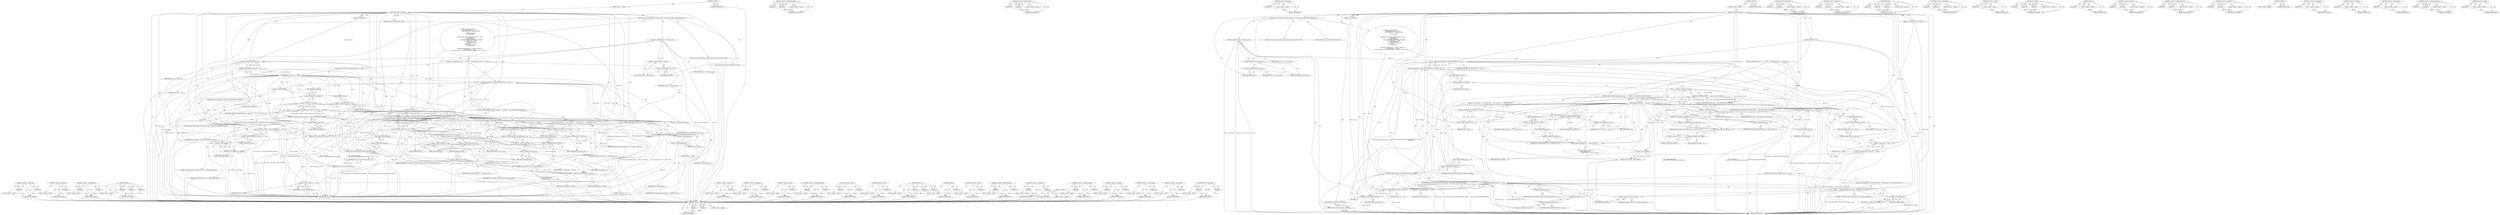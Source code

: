 digraph "RING_GET_REQUEST" {
vulnerable_224 [label=<(METHOD,&lt;operator&gt;.and)>];
vulnerable_225 [label=<(PARAM,p1)>];
vulnerable_226 [label=<(PARAM,p2)>];
vulnerable_227 [label=<(BLOCK,&lt;empty&gt;,&lt;empty&gt;)>];
vulnerable_228 [label=<(METHOD_RETURN,ANY)>];
vulnerable_205 [label=<(METHOD,&lt;operator&gt;.greaterEqualsThan)>];
vulnerable_206 [label=<(PARAM,p1)>];
vulnerable_207 [label=<(PARAM,p2)>];
vulnerable_208 [label=<(BLOCK,&lt;empty&gt;,&lt;empty&gt;)>];
vulnerable_209 [label=<(METHOD_RETURN,ANY)>];
vulnerable_158 [label=<(METHOD,&lt;operator&gt;.lessEqualsThan)>];
vulnerable_159 [label=<(PARAM,p1)>];
vulnerable_160 [label=<(PARAM,p2)>];
vulnerable_161 [label=<(BLOCK,&lt;empty&gt;,&lt;empty&gt;)>];
vulnerable_162 [label=<(METHOD_RETURN,ANY)>];
vulnerable_183 [label=<(METHOD,&lt;operator&gt;.addressOf)>];
vulnerable_184 [label=<(PARAM,p1)>];
vulnerable_185 [label=<(BLOCK,&lt;empty&gt;,&lt;empty&gt;)>];
vulnerable_186 [label=<(METHOD_RETURN,ANY)>];
vulnerable_6 [label=<(METHOD,&lt;global&gt;)<SUB>1</SUB>>];
vulnerable_7 [label=<(BLOCK,&lt;empty&gt;,&lt;empty&gt;)<SUB>1</SUB>>];
vulnerable_8 [label=<(METHOD,xen_netbk_get_extras)<SUB>1</SUB>>];
vulnerable_9 [label=<(PARAM,struct xenvif *vif)<SUB>1</SUB>>];
vulnerable_10 [label=<(PARAM,struct xen_netif_extra_info *extras)<SUB>2</SUB>>];
vulnerable_11 [label=<(PARAM,int work_to_do)<SUB>3</SUB>>];
vulnerable_12 [label=<(BLOCK,{
	struct xen_netif_extra_info extra;
	RING_IDX...,{
	struct xen_netif_extra_info extra;
	RING_IDX...)<SUB>4</SUB>>];
vulnerable_13 [label="<(LOCAL,struct xen_netif_extra_info extra: xen_netif_extra_info)<SUB>5</SUB>>"];
vulnerable_14 [label="<(LOCAL,RING_IDX cons: RING_IDX)<SUB>6</SUB>>"];
vulnerable_15 [label=<(&lt;operator&gt;.assignment,cons = vif-&gt;tx.req_cons)<SUB>6</SUB>>];
vulnerable_16 [label=<(IDENTIFIER,cons,cons = vif-&gt;tx.req_cons)<SUB>6</SUB>>];
vulnerable_17 [label=<(&lt;operator&gt;.fieldAccess,vif-&gt;tx.req_cons)<SUB>6</SUB>>];
vulnerable_18 [label=<(&lt;operator&gt;.indirectFieldAccess,vif-&gt;tx)<SUB>6</SUB>>];
vulnerable_19 [label=<(IDENTIFIER,vif,cons = vif-&gt;tx.req_cons)<SUB>6</SUB>>];
vulnerable_20 [label=<(FIELD_IDENTIFIER,tx,tx)<SUB>6</SUB>>];
vulnerable_21 [label=<(FIELD_IDENTIFIER,req_cons,req_cons)<SUB>6</SUB>>];
vulnerable_22 [label="<(CONTROL_STRUCTURE,DO,do {
 		if (unlikely(work_to_do-- &lt;= 0)) {
			netdev_dbg(vif-&gt;dev, &quot;Missing extra info\n&quot;);
 			return -EBADR;
 		}
 
		memcpy(&amp;extra, RING_GET_REQUEST(&amp;vif-&gt;tx, cons),
		       sizeof(extra));
 		if (unlikely(!extra.type ||
 			     extra.type &gt;= XEN_NETIF_EXTRA_TYPE_MAX)) {
 			vif-&gt;tx.req_cons = ++cons;
			netdev_dbg(vif-&gt;dev,
 				   &quot;Invalid extra type: %d\n&quot;, extra.type);
 			return -EINVAL;
 		}
 
		memcpy(&amp;extras[extra.type - 1], &amp;extra, sizeof(extra));
		vif-&gt;tx.req_cons = ++cons;
	} while (extra.flags &amp; XEN_NETIF_EXTRA_FLAG_MORE);)<SUB>8</SUB>>"];
vulnerable_23 [label=<(BLOCK,{
 		if (unlikely(work_to_do-- &lt;= 0)) {
			netd...,{
 		if (unlikely(work_to_do-- &lt;= 0)) {
			netd...)<SUB>8</SUB>>];
vulnerable_24 [label=<(CONTROL_STRUCTURE,IF,if (unlikely(work_to_do-- &lt;= 0)))<SUB>9</SUB>>];
vulnerable_25 [label=<(unlikely,unlikely(work_to_do-- &lt;= 0))<SUB>9</SUB>>];
vulnerable_26 [label=<(&lt;operator&gt;.lessEqualsThan,work_to_do-- &lt;= 0)<SUB>9</SUB>>];
vulnerable_27 [label=<(&lt;operator&gt;.postDecrement,work_to_do--)<SUB>9</SUB>>];
vulnerable_28 [label=<(IDENTIFIER,work_to_do,work_to_do--)<SUB>9</SUB>>];
vulnerable_29 [label=<(LITERAL,0,work_to_do-- &lt;= 0)<SUB>9</SUB>>];
vulnerable_30 [label=<(BLOCK,{
			netdev_dbg(vif-&gt;dev, &quot;Missing extra info\n...,{
			netdev_dbg(vif-&gt;dev, &quot;Missing extra info\n...)<SUB>9</SUB>>];
vulnerable_31 [label=<(netdev_dbg,netdev_dbg(vif-&gt;dev, &quot;Missing extra info\n&quot;))<SUB>10</SUB>>];
vulnerable_32 [label=<(&lt;operator&gt;.indirectFieldAccess,vif-&gt;dev)<SUB>10</SUB>>];
vulnerable_33 [label=<(IDENTIFIER,vif,netdev_dbg(vif-&gt;dev, &quot;Missing extra info\n&quot;))<SUB>10</SUB>>];
vulnerable_34 [label=<(FIELD_IDENTIFIER,dev,dev)<SUB>10</SUB>>];
vulnerable_35 [label=<(LITERAL,&quot;Missing extra info\n&quot;,netdev_dbg(vif-&gt;dev, &quot;Missing extra info\n&quot;))<SUB>10</SUB>>];
vulnerable_36 [label=<(RETURN,return -EBADR;,return -EBADR;)<SUB>11</SUB>>];
vulnerable_37 [label=<(&lt;operator&gt;.minus,-EBADR)<SUB>11</SUB>>];
vulnerable_38 [label=<(IDENTIFIER,EBADR,-EBADR)<SUB>11</SUB>>];
vulnerable_39 [label=<(memcpy,memcpy(&amp;extra, RING_GET_REQUEST(&amp;vif-&gt;tx, cons)...)<SUB>14</SUB>>];
vulnerable_40 [label=<(&lt;operator&gt;.addressOf,&amp;extra)<SUB>14</SUB>>];
vulnerable_41 [label=<(IDENTIFIER,extra,memcpy(&amp;extra, RING_GET_REQUEST(&amp;vif-&gt;tx, cons)...)<SUB>14</SUB>>];
vulnerable_42 [label=<(RING_GET_REQUEST,RING_GET_REQUEST(&amp;vif-&gt;tx, cons))<SUB>14</SUB>>];
vulnerable_43 [label=<(&lt;operator&gt;.addressOf,&amp;vif-&gt;tx)<SUB>14</SUB>>];
vulnerable_44 [label=<(&lt;operator&gt;.indirectFieldAccess,vif-&gt;tx)<SUB>14</SUB>>];
vulnerable_45 [label=<(IDENTIFIER,vif,RING_GET_REQUEST(&amp;vif-&gt;tx, cons))<SUB>14</SUB>>];
vulnerable_46 [label=<(FIELD_IDENTIFIER,tx,tx)<SUB>14</SUB>>];
vulnerable_47 [label=<(IDENTIFIER,cons,RING_GET_REQUEST(&amp;vif-&gt;tx, cons))<SUB>14</SUB>>];
vulnerable_48 [label=<(&lt;operator&gt;.sizeOf,sizeof(extra))<SUB>15</SUB>>];
vulnerable_49 [label=<(IDENTIFIER,extra,sizeof(extra))<SUB>15</SUB>>];
vulnerable_50 [label=<(CONTROL_STRUCTURE,IF,if (unlikely(!extra.type ||
 			     extra.type &gt;= XEN_NETIF_EXTRA_TYPE_MAX)))<SUB>16</SUB>>];
vulnerable_51 [label=<(unlikely,unlikely(!extra.type ||
 			     extra.type &gt;= ...)<SUB>16</SUB>>];
vulnerable_52 [label=<(&lt;operator&gt;.logicalOr,!extra.type ||
 			     extra.type &gt;= XEN_NETIF...)<SUB>16</SUB>>];
vulnerable_53 [label=<(&lt;operator&gt;.logicalNot,!extra.type)<SUB>16</SUB>>];
vulnerable_54 [label=<(&lt;operator&gt;.fieldAccess,extra.type)<SUB>16</SUB>>];
vulnerable_55 [label=<(IDENTIFIER,extra,!extra.type)<SUB>16</SUB>>];
vulnerable_56 [label=<(FIELD_IDENTIFIER,type,type)<SUB>16</SUB>>];
vulnerable_57 [label=<(&lt;operator&gt;.greaterEqualsThan,extra.type &gt;= XEN_NETIF_EXTRA_TYPE_MAX)<SUB>17</SUB>>];
vulnerable_58 [label=<(&lt;operator&gt;.fieldAccess,extra.type)<SUB>17</SUB>>];
vulnerable_59 [label=<(IDENTIFIER,extra,extra.type &gt;= XEN_NETIF_EXTRA_TYPE_MAX)<SUB>17</SUB>>];
vulnerable_60 [label=<(FIELD_IDENTIFIER,type,type)<SUB>17</SUB>>];
vulnerable_61 [label=<(IDENTIFIER,XEN_NETIF_EXTRA_TYPE_MAX,extra.type &gt;= XEN_NETIF_EXTRA_TYPE_MAX)<SUB>17</SUB>>];
vulnerable_62 [label=<(BLOCK,{
 			vif-&gt;tx.req_cons = ++cons;
			netdev_dbg(...,{
 			vif-&gt;tx.req_cons = ++cons;
			netdev_dbg(...)<SUB>17</SUB>>];
vulnerable_63 [label=<(&lt;operator&gt;.assignment,vif-&gt;tx.req_cons = ++cons)<SUB>18</SUB>>];
vulnerable_64 [label=<(&lt;operator&gt;.fieldAccess,vif-&gt;tx.req_cons)<SUB>18</SUB>>];
vulnerable_65 [label=<(&lt;operator&gt;.indirectFieldAccess,vif-&gt;tx)<SUB>18</SUB>>];
vulnerable_66 [label=<(IDENTIFIER,vif,vif-&gt;tx.req_cons = ++cons)<SUB>18</SUB>>];
vulnerable_67 [label=<(FIELD_IDENTIFIER,tx,tx)<SUB>18</SUB>>];
vulnerable_68 [label=<(FIELD_IDENTIFIER,req_cons,req_cons)<SUB>18</SUB>>];
vulnerable_69 [label=<(&lt;operator&gt;.preIncrement,++cons)<SUB>18</SUB>>];
vulnerable_70 [label=<(IDENTIFIER,cons,++cons)<SUB>18</SUB>>];
vulnerable_71 [label=<(netdev_dbg,netdev_dbg(vif-&gt;dev,
 				   &quot;Invalid extra typ...)<SUB>19</SUB>>];
vulnerable_72 [label=<(&lt;operator&gt;.indirectFieldAccess,vif-&gt;dev)<SUB>19</SUB>>];
vulnerable_73 [label=<(IDENTIFIER,vif,netdev_dbg(vif-&gt;dev,
 				   &quot;Invalid extra typ...)<SUB>19</SUB>>];
vulnerable_74 [label=<(FIELD_IDENTIFIER,dev,dev)<SUB>19</SUB>>];
vulnerable_75 [label="<(LITERAL,&quot;Invalid extra type: %d\n&quot;,netdev_dbg(vif-&gt;dev,
 				   &quot;Invalid extra typ...)<SUB>20</SUB>>"];
vulnerable_76 [label=<(&lt;operator&gt;.fieldAccess,extra.type)<SUB>20</SUB>>];
vulnerable_77 [label=<(IDENTIFIER,extra,netdev_dbg(vif-&gt;dev,
 				   &quot;Invalid extra typ...)<SUB>20</SUB>>];
vulnerable_78 [label=<(FIELD_IDENTIFIER,type,type)<SUB>20</SUB>>];
vulnerable_79 [label=<(RETURN,return -EINVAL;,return -EINVAL;)<SUB>21</SUB>>];
vulnerable_80 [label=<(&lt;operator&gt;.minus,-EINVAL)<SUB>21</SUB>>];
vulnerable_81 [label=<(IDENTIFIER,EINVAL,-EINVAL)<SUB>21</SUB>>];
vulnerable_82 [label=<(memcpy,memcpy(&amp;extras[extra.type - 1], &amp;extra, sizeof(...)<SUB>24</SUB>>];
vulnerable_83 [label=<(&lt;operator&gt;.addressOf,&amp;extras[extra.type - 1])<SUB>24</SUB>>];
vulnerable_84 [label=<(&lt;operator&gt;.indirectIndexAccess,extras[extra.type - 1])<SUB>24</SUB>>];
vulnerable_85 [label=<(IDENTIFIER,extras,memcpy(&amp;extras[extra.type - 1], &amp;extra, sizeof(...)<SUB>24</SUB>>];
vulnerable_86 [label=<(&lt;operator&gt;.subtraction,extra.type - 1)<SUB>24</SUB>>];
vulnerable_87 [label=<(&lt;operator&gt;.fieldAccess,extra.type)<SUB>24</SUB>>];
vulnerable_88 [label=<(IDENTIFIER,extra,extra.type - 1)<SUB>24</SUB>>];
vulnerable_89 [label=<(FIELD_IDENTIFIER,type,type)<SUB>24</SUB>>];
vulnerable_90 [label=<(LITERAL,1,extra.type - 1)<SUB>24</SUB>>];
vulnerable_91 [label=<(&lt;operator&gt;.addressOf,&amp;extra)<SUB>24</SUB>>];
vulnerable_92 [label=<(IDENTIFIER,extra,memcpy(&amp;extras[extra.type - 1], &amp;extra, sizeof(...)<SUB>24</SUB>>];
vulnerable_93 [label=<(&lt;operator&gt;.sizeOf,sizeof(extra))<SUB>24</SUB>>];
vulnerable_94 [label=<(IDENTIFIER,extra,sizeof(extra))<SUB>24</SUB>>];
vulnerable_95 [label=<(&lt;operator&gt;.assignment,vif-&gt;tx.req_cons = ++cons)<SUB>25</SUB>>];
vulnerable_96 [label=<(&lt;operator&gt;.fieldAccess,vif-&gt;tx.req_cons)<SUB>25</SUB>>];
vulnerable_97 [label=<(&lt;operator&gt;.indirectFieldAccess,vif-&gt;tx)<SUB>25</SUB>>];
vulnerable_98 [label=<(IDENTIFIER,vif,vif-&gt;tx.req_cons = ++cons)<SUB>25</SUB>>];
vulnerable_99 [label=<(FIELD_IDENTIFIER,tx,tx)<SUB>25</SUB>>];
vulnerable_100 [label=<(FIELD_IDENTIFIER,req_cons,req_cons)<SUB>25</SUB>>];
vulnerable_101 [label=<(&lt;operator&gt;.preIncrement,++cons)<SUB>25</SUB>>];
vulnerable_102 [label=<(IDENTIFIER,cons,++cons)<SUB>25</SUB>>];
vulnerable_103 [label=<(&lt;operator&gt;.and,extra.flags &amp; XEN_NETIF_EXTRA_FLAG_MORE)<SUB>26</SUB>>];
vulnerable_104 [label=<(&lt;operator&gt;.fieldAccess,extra.flags)<SUB>26</SUB>>];
vulnerable_105 [label=<(IDENTIFIER,extra,extra.flags &amp; XEN_NETIF_EXTRA_FLAG_MORE)<SUB>26</SUB>>];
vulnerable_106 [label=<(FIELD_IDENTIFIER,flags,flags)<SUB>26</SUB>>];
vulnerable_107 [label=<(IDENTIFIER,XEN_NETIF_EXTRA_FLAG_MORE,extra.flags &amp; XEN_NETIF_EXTRA_FLAG_MORE)<SUB>26</SUB>>];
vulnerable_108 [label=<(RETURN,return work_to_do;,return work_to_do;)<SUB>28</SUB>>];
vulnerable_109 [label=<(IDENTIFIER,work_to_do,return work_to_do;)<SUB>28</SUB>>];
vulnerable_110 [label=<(METHOD_RETURN,int)<SUB>1</SUB>>];
vulnerable_112 [label=<(METHOD_RETURN,ANY)<SUB>1</SUB>>];
vulnerable_187 [label=<(METHOD,RING_GET_REQUEST)>];
vulnerable_188 [label=<(PARAM,p1)>];
vulnerable_189 [label=<(PARAM,p2)>];
vulnerable_190 [label=<(BLOCK,&lt;empty&gt;,&lt;empty&gt;)>];
vulnerable_191 [label=<(METHOD_RETURN,ANY)>];
vulnerable_144 [label=<(METHOD,&lt;operator&gt;.fieldAccess)>];
vulnerable_145 [label=<(PARAM,p1)>];
vulnerable_146 [label=<(PARAM,p2)>];
vulnerable_147 [label=<(BLOCK,&lt;empty&gt;,&lt;empty&gt;)>];
vulnerable_148 [label=<(METHOD_RETURN,ANY)>];
vulnerable_177 [label=<(METHOD,memcpy)>];
vulnerable_178 [label=<(PARAM,p1)>];
vulnerable_179 [label=<(PARAM,p2)>];
vulnerable_180 [label=<(PARAM,p3)>];
vulnerable_181 [label=<(BLOCK,&lt;empty&gt;,&lt;empty&gt;)>];
vulnerable_182 [label=<(METHOD_RETURN,ANY)>];
vulnerable_219 [label=<(METHOD,&lt;operator&gt;.subtraction)>];
vulnerable_220 [label=<(PARAM,p1)>];
vulnerable_221 [label=<(PARAM,p2)>];
vulnerable_222 [label=<(BLOCK,&lt;empty&gt;,&lt;empty&gt;)>];
vulnerable_223 [label=<(METHOD_RETURN,ANY)>];
vulnerable_173 [label=<(METHOD,&lt;operator&gt;.minus)>];
vulnerable_174 [label=<(PARAM,p1)>];
vulnerable_175 [label=<(BLOCK,&lt;empty&gt;,&lt;empty&gt;)>];
vulnerable_176 [label=<(METHOD_RETURN,ANY)>];
vulnerable_167 [label=<(METHOD,netdev_dbg)>];
vulnerable_168 [label=<(PARAM,p1)>];
vulnerable_169 [label=<(PARAM,p2)>];
vulnerable_170 [label=<(PARAM,p3)>];
vulnerable_171 [label=<(BLOCK,&lt;empty&gt;,&lt;empty&gt;)>];
vulnerable_172 [label=<(METHOD_RETURN,ANY)>];
vulnerable_154 [label=<(METHOD,unlikely)>];
vulnerable_155 [label=<(PARAM,p1)>];
vulnerable_156 [label=<(BLOCK,&lt;empty&gt;,&lt;empty&gt;)>];
vulnerable_157 [label=<(METHOD_RETURN,ANY)>];
vulnerable_196 [label=<(METHOD,&lt;operator&gt;.logicalOr)>];
vulnerable_197 [label=<(PARAM,p1)>];
vulnerable_198 [label=<(PARAM,p2)>];
vulnerable_199 [label=<(BLOCK,&lt;empty&gt;,&lt;empty&gt;)>];
vulnerable_200 [label=<(METHOD_RETURN,ANY)>];
vulnerable_149 [label=<(METHOD,&lt;operator&gt;.indirectFieldAccess)>];
vulnerable_150 [label=<(PARAM,p1)>];
vulnerable_151 [label=<(PARAM,p2)>];
vulnerable_152 [label=<(BLOCK,&lt;empty&gt;,&lt;empty&gt;)>];
vulnerable_153 [label=<(METHOD_RETURN,ANY)>];
vulnerable_139 [label=<(METHOD,&lt;operator&gt;.assignment)>];
vulnerable_140 [label=<(PARAM,p1)>];
vulnerable_141 [label=<(PARAM,p2)>];
vulnerable_142 [label=<(BLOCK,&lt;empty&gt;,&lt;empty&gt;)>];
vulnerable_143 [label=<(METHOD_RETURN,ANY)>];
vulnerable_133 [label=<(METHOD,&lt;global&gt;)<SUB>1</SUB>>];
vulnerable_134 [label=<(BLOCK,&lt;empty&gt;,&lt;empty&gt;)>];
vulnerable_135 [label=<(METHOD_RETURN,ANY)>];
vulnerable_210 [label=<(METHOD,&lt;operator&gt;.preIncrement)>];
vulnerable_211 [label=<(PARAM,p1)>];
vulnerable_212 [label=<(BLOCK,&lt;empty&gt;,&lt;empty&gt;)>];
vulnerable_213 [label=<(METHOD_RETURN,ANY)>];
vulnerable_201 [label=<(METHOD,&lt;operator&gt;.logicalNot)>];
vulnerable_202 [label=<(PARAM,p1)>];
vulnerable_203 [label=<(BLOCK,&lt;empty&gt;,&lt;empty&gt;)>];
vulnerable_204 [label=<(METHOD_RETURN,ANY)>];
vulnerable_163 [label=<(METHOD,&lt;operator&gt;.postDecrement)>];
vulnerable_164 [label=<(PARAM,p1)>];
vulnerable_165 [label=<(BLOCK,&lt;empty&gt;,&lt;empty&gt;)>];
vulnerable_166 [label=<(METHOD_RETURN,ANY)>];
vulnerable_214 [label=<(METHOD,&lt;operator&gt;.indirectIndexAccess)>];
vulnerable_215 [label=<(PARAM,p1)>];
vulnerable_216 [label=<(PARAM,p2)>];
vulnerable_217 [label=<(BLOCK,&lt;empty&gt;,&lt;empty&gt;)>];
vulnerable_218 [label=<(METHOD_RETURN,ANY)>];
vulnerable_192 [label=<(METHOD,&lt;operator&gt;.sizeOf)>];
vulnerable_193 [label=<(PARAM,p1)>];
vulnerable_194 [label=<(BLOCK,&lt;empty&gt;,&lt;empty&gt;)>];
vulnerable_195 [label=<(METHOD_RETURN,ANY)>];
fixed_227 [label=<(METHOD,&lt;operator&gt;.subtraction)>];
fixed_228 [label=<(PARAM,p1)>];
fixed_229 [label=<(PARAM,p2)>];
fixed_230 [label=<(BLOCK,&lt;empty&gt;,&lt;empty&gt;)>];
fixed_231 [label=<(METHOD_RETURN,ANY)>];
fixed_209 [label=<(METHOD,&lt;operator&gt;.logicalNot)>];
fixed_210 [label=<(PARAM,p1)>];
fixed_211 [label=<(BLOCK,&lt;empty&gt;,&lt;empty&gt;)>];
fixed_212 [label=<(METHOD_RETURN,ANY)>];
fixed_162 [label=<(METHOD,&lt;operator&gt;.lessEqualsThan)>];
fixed_163 [label=<(PARAM,p1)>];
fixed_164 [label=<(PARAM,p2)>];
fixed_165 [label=<(BLOCK,&lt;empty&gt;,&lt;empty&gt;)>];
fixed_166 [label=<(METHOD_RETURN,ANY)>];
fixed_185 [label=<(METHOD,memcpy)>];
fixed_186 [label=<(PARAM,p1)>];
fixed_187 [label=<(PARAM,p2)>];
fixed_188 [label=<(PARAM,p3)>];
fixed_189 [label=<(BLOCK,&lt;empty&gt;,&lt;empty&gt;)>];
fixed_190 [label=<(METHOD_RETURN,ANY)>];
fixed_6 [label=<(METHOD,&lt;global&gt;)<SUB>1</SUB>>];
fixed_7 [label=<(BLOCK,&lt;empty&gt;,&lt;empty&gt;)<SUB>1</SUB>>];
fixed_8 [label=<(METHOD,xen_netbk_get_extras)<SUB>1</SUB>>];
fixed_9 [label=<(PARAM,struct xenvif *vif)<SUB>1</SUB>>];
fixed_10 [label=<(PARAM,struct xen_netif_extra_info *extras)<SUB>2</SUB>>];
fixed_11 [label=<(PARAM,int work_to_do)<SUB>3</SUB>>];
fixed_12 [label=<(BLOCK,{
	struct xen_netif_extra_info extra;
	RING_IDX...,{
	struct xen_netif_extra_info extra;
	RING_IDX...)<SUB>4</SUB>>];
fixed_13 [label="<(LOCAL,struct xen_netif_extra_info extra: xen_netif_extra_info)<SUB>5</SUB>>"];
fixed_14 [label="<(LOCAL,RING_IDX cons: RING_IDX)<SUB>6</SUB>>"];
fixed_15 [label=<(&lt;operator&gt;.assignment,cons = vif-&gt;tx.req_cons)<SUB>6</SUB>>];
fixed_16 [label=<(IDENTIFIER,cons,cons = vif-&gt;tx.req_cons)<SUB>6</SUB>>];
fixed_17 [label=<(&lt;operator&gt;.fieldAccess,vif-&gt;tx.req_cons)<SUB>6</SUB>>];
fixed_18 [label=<(&lt;operator&gt;.indirectFieldAccess,vif-&gt;tx)<SUB>6</SUB>>];
fixed_19 [label=<(IDENTIFIER,vif,cons = vif-&gt;tx.req_cons)<SUB>6</SUB>>];
fixed_20 [label=<(FIELD_IDENTIFIER,tx,tx)<SUB>6</SUB>>];
fixed_21 [label=<(FIELD_IDENTIFIER,req_cons,req_cons)<SUB>6</SUB>>];
fixed_22 [label="<(CONTROL_STRUCTURE,DO,do {
 		if (unlikely(work_to_do-- &lt;= 0)) {
			netdev_err(vif-&gt;dev, &quot;Missing extra info\n&quot;);
			netbk_fatal_tx_err(vif);
 			return -EBADR;
 		}
 
		memcpy(&amp;extra, RING_GET_REQUEST(&amp;vif-&gt;tx, cons),
		       sizeof(extra));
 		if (unlikely(!extra.type ||
 			     extra.type &gt;= XEN_NETIF_EXTRA_TYPE_MAX)) {
 			vif-&gt;tx.req_cons = ++cons;
			netdev_err(vif-&gt;dev,
 				   &quot;Invalid extra type: %d\n&quot;, extra.type);
			netbk_fatal_tx_err(vif);
 			return -EINVAL;
 		}
 
		memcpy(&amp;extras[extra.type - 1], &amp;extra, sizeof(extra));
		vif-&gt;tx.req_cons = ++cons;
	} while (extra.flags &amp; XEN_NETIF_EXTRA_FLAG_MORE);)<SUB>8</SUB>>"];
fixed_23 [label=<(BLOCK,{
 		if (unlikely(work_to_do-- &lt;= 0)) {
			netd...,{
 		if (unlikely(work_to_do-- &lt;= 0)) {
			netd...)<SUB>8</SUB>>];
fixed_24 [label=<(CONTROL_STRUCTURE,IF,if (unlikely(work_to_do-- &lt;= 0)))<SUB>9</SUB>>];
fixed_25 [label=<(unlikely,unlikely(work_to_do-- &lt;= 0))<SUB>9</SUB>>];
fixed_26 [label=<(&lt;operator&gt;.lessEqualsThan,work_to_do-- &lt;= 0)<SUB>9</SUB>>];
fixed_27 [label=<(&lt;operator&gt;.postDecrement,work_to_do--)<SUB>9</SUB>>];
fixed_28 [label=<(IDENTIFIER,work_to_do,work_to_do--)<SUB>9</SUB>>];
fixed_29 [label=<(LITERAL,0,work_to_do-- &lt;= 0)<SUB>9</SUB>>];
fixed_30 [label=<(BLOCK,{
			netdev_err(vif-&gt;dev, &quot;Missing extra info\n...,{
			netdev_err(vif-&gt;dev, &quot;Missing extra info\n...)<SUB>9</SUB>>];
fixed_31 [label=<(netdev_err,netdev_err(vif-&gt;dev, &quot;Missing extra info\n&quot;))<SUB>10</SUB>>];
fixed_32 [label=<(&lt;operator&gt;.indirectFieldAccess,vif-&gt;dev)<SUB>10</SUB>>];
fixed_33 [label=<(IDENTIFIER,vif,netdev_err(vif-&gt;dev, &quot;Missing extra info\n&quot;))<SUB>10</SUB>>];
fixed_34 [label=<(FIELD_IDENTIFIER,dev,dev)<SUB>10</SUB>>];
fixed_35 [label=<(LITERAL,&quot;Missing extra info\n&quot;,netdev_err(vif-&gt;dev, &quot;Missing extra info\n&quot;))<SUB>10</SUB>>];
fixed_36 [label=<(netbk_fatal_tx_err,netbk_fatal_tx_err(vif))<SUB>11</SUB>>];
fixed_37 [label=<(IDENTIFIER,vif,netbk_fatal_tx_err(vif))<SUB>11</SUB>>];
fixed_38 [label=<(RETURN,return -EBADR;,return -EBADR;)<SUB>12</SUB>>];
fixed_39 [label=<(&lt;operator&gt;.minus,-EBADR)<SUB>12</SUB>>];
fixed_40 [label=<(IDENTIFIER,EBADR,-EBADR)<SUB>12</SUB>>];
fixed_41 [label=<(memcpy,memcpy(&amp;extra, RING_GET_REQUEST(&amp;vif-&gt;tx, cons)...)<SUB>15</SUB>>];
fixed_42 [label=<(&lt;operator&gt;.addressOf,&amp;extra)<SUB>15</SUB>>];
fixed_43 [label=<(IDENTIFIER,extra,memcpy(&amp;extra, RING_GET_REQUEST(&amp;vif-&gt;tx, cons)...)<SUB>15</SUB>>];
fixed_44 [label=<(RING_GET_REQUEST,RING_GET_REQUEST(&amp;vif-&gt;tx, cons))<SUB>15</SUB>>];
fixed_45 [label=<(&lt;operator&gt;.addressOf,&amp;vif-&gt;tx)<SUB>15</SUB>>];
fixed_46 [label=<(&lt;operator&gt;.indirectFieldAccess,vif-&gt;tx)<SUB>15</SUB>>];
fixed_47 [label=<(IDENTIFIER,vif,RING_GET_REQUEST(&amp;vif-&gt;tx, cons))<SUB>15</SUB>>];
fixed_48 [label=<(FIELD_IDENTIFIER,tx,tx)<SUB>15</SUB>>];
fixed_49 [label=<(IDENTIFIER,cons,RING_GET_REQUEST(&amp;vif-&gt;tx, cons))<SUB>15</SUB>>];
fixed_50 [label=<(&lt;operator&gt;.sizeOf,sizeof(extra))<SUB>16</SUB>>];
fixed_51 [label=<(IDENTIFIER,extra,sizeof(extra))<SUB>16</SUB>>];
fixed_52 [label=<(CONTROL_STRUCTURE,IF,if (unlikely(!extra.type ||
 			     extra.type &gt;= XEN_NETIF_EXTRA_TYPE_MAX)))<SUB>17</SUB>>];
fixed_53 [label=<(unlikely,unlikely(!extra.type ||
 			     extra.type &gt;= ...)<SUB>17</SUB>>];
fixed_54 [label=<(&lt;operator&gt;.logicalOr,!extra.type ||
 			     extra.type &gt;= XEN_NETIF...)<SUB>17</SUB>>];
fixed_55 [label=<(&lt;operator&gt;.logicalNot,!extra.type)<SUB>17</SUB>>];
fixed_56 [label=<(&lt;operator&gt;.fieldAccess,extra.type)<SUB>17</SUB>>];
fixed_57 [label=<(IDENTIFIER,extra,!extra.type)<SUB>17</SUB>>];
fixed_58 [label=<(FIELD_IDENTIFIER,type,type)<SUB>17</SUB>>];
fixed_59 [label=<(&lt;operator&gt;.greaterEqualsThan,extra.type &gt;= XEN_NETIF_EXTRA_TYPE_MAX)<SUB>18</SUB>>];
fixed_60 [label=<(&lt;operator&gt;.fieldAccess,extra.type)<SUB>18</SUB>>];
fixed_61 [label=<(IDENTIFIER,extra,extra.type &gt;= XEN_NETIF_EXTRA_TYPE_MAX)<SUB>18</SUB>>];
fixed_62 [label=<(FIELD_IDENTIFIER,type,type)<SUB>18</SUB>>];
fixed_63 [label=<(IDENTIFIER,XEN_NETIF_EXTRA_TYPE_MAX,extra.type &gt;= XEN_NETIF_EXTRA_TYPE_MAX)<SUB>18</SUB>>];
fixed_64 [label=<(BLOCK,{
 			vif-&gt;tx.req_cons = ++cons;
			netdev_err(...,{
 			vif-&gt;tx.req_cons = ++cons;
			netdev_err(...)<SUB>18</SUB>>];
fixed_65 [label=<(&lt;operator&gt;.assignment,vif-&gt;tx.req_cons = ++cons)<SUB>19</SUB>>];
fixed_66 [label=<(&lt;operator&gt;.fieldAccess,vif-&gt;tx.req_cons)<SUB>19</SUB>>];
fixed_67 [label=<(&lt;operator&gt;.indirectFieldAccess,vif-&gt;tx)<SUB>19</SUB>>];
fixed_68 [label=<(IDENTIFIER,vif,vif-&gt;tx.req_cons = ++cons)<SUB>19</SUB>>];
fixed_69 [label=<(FIELD_IDENTIFIER,tx,tx)<SUB>19</SUB>>];
fixed_70 [label=<(FIELD_IDENTIFIER,req_cons,req_cons)<SUB>19</SUB>>];
fixed_71 [label=<(&lt;operator&gt;.preIncrement,++cons)<SUB>19</SUB>>];
fixed_72 [label=<(IDENTIFIER,cons,++cons)<SUB>19</SUB>>];
fixed_73 [label=<(netdev_err,netdev_err(vif-&gt;dev,
 				   &quot;Invalid extra typ...)<SUB>20</SUB>>];
fixed_74 [label=<(&lt;operator&gt;.indirectFieldAccess,vif-&gt;dev)<SUB>20</SUB>>];
fixed_75 [label=<(IDENTIFIER,vif,netdev_err(vif-&gt;dev,
 				   &quot;Invalid extra typ...)<SUB>20</SUB>>];
fixed_76 [label=<(FIELD_IDENTIFIER,dev,dev)<SUB>20</SUB>>];
fixed_77 [label="<(LITERAL,&quot;Invalid extra type: %d\n&quot;,netdev_err(vif-&gt;dev,
 				   &quot;Invalid extra typ...)<SUB>21</SUB>>"];
fixed_78 [label=<(&lt;operator&gt;.fieldAccess,extra.type)<SUB>21</SUB>>];
fixed_79 [label=<(IDENTIFIER,extra,netdev_err(vif-&gt;dev,
 				   &quot;Invalid extra typ...)<SUB>21</SUB>>];
fixed_80 [label=<(FIELD_IDENTIFIER,type,type)<SUB>21</SUB>>];
fixed_81 [label=<(netbk_fatal_tx_err,netbk_fatal_tx_err(vif))<SUB>22</SUB>>];
fixed_82 [label=<(IDENTIFIER,vif,netbk_fatal_tx_err(vif))<SUB>22</SUB>>];
fixed_83 [label=<(RETURN,return -EINVAL;,return -EINVAL;)<SUB>23</SUB>>];
fixed_84 [label=<(&lt;operator&gt;.minus,-EINVAL)<SUB>23</SUB>>];
fixed_85 [label=<(IDENTIFIER,EINVAL,-EINVAL)<SUB>23</SUB>>];
fixed_86 [label=<(memcpy,memcpy(&amp;extras[extra.type - 1], &amp;extra, sizeof(...)<SUB>26</SUB>>];
fixed_87 [label=<(&lt;operator&gt;.addressOf,&amp;extras[extra.type - 1])<SUB>26</SUB>>];
fixed_88 [label=<(&lt;operator&gt;.indirectIndexAccess,extras[extra.type - 1])<SUB>26</SUB>>];
fixed_89 [label=<(IDENTIFIER,extras,memcpy(&amp;extras[extra.type - 1], &amp;extra, sizeof(...)<SUB>26</SUB>>];
fixed_90 [label=<(&lt;operator&gt;.subtraction,extra.type - 1)<SUB>26</SUB>>];
fixed_91 [label=<(&lt;operator&gt;.fieldAccess,extra.type)<SUB>26</SUB>>];
fixed_92 [label=<(IDENTIFIER,extra,extra.type - 1)<SUB>26</SUB>>];
fixed_93 [label=<(FIELD_IDENTIFIER,type,type)<SUB>26</SUB>>];
fixed_94 [label=<(LITERAL,1,extra.type - 1)<SUB>26</SUB>>];
fixed_95 [label=<(&lt;operator&gt;.addressOf,&amp;extra)<SUB>26</SUB>>];
fixed_96 [label=<(IDENTIFIER,extra,memcpy(&amp;extras[extra.type - 1], &amp;extra, sizeof(...)<SUB>26</SUB>>];
fixed_97 [label=<(&lt;operator&gt;.sizeOf,sizeof(extra))<SUB>26</SUB>>];
fixed_98 [label=<(IDENTIFIER,extra,sizeof(extra))<SUB>26</SUB>>];
fixed_99 [label=<(&lt;operator&gt;.assignment,vif-&gt;tx.req_cons = ++cons)<SUB>27</SUB>>];
fixed_100 [label=<(&lt;operator&gt;.fieldAccess,vif-&gt;tx.req_cons)<SUB>27</SUB>>];
fixed_101 [label=<(&lt;operator&gt;.indirectFieldAccess,vif-&gt;tx)<SUB>27</SUB>>];
fixed_102 [label=<(IDENTIFIER,vif,vif-&gt;tx.req_cons = ++cons)<SUB>27</SUB>>];
fixed_103 [label=<(FIELD_IDENTIFIER,tx,tx)<SUB>27</SUB>>];
fixed_104 [label=<(FIELD_IDENTIFIER,req_cons,req_cons)<SUB>27</SUB>>];
fixed_105 [label=<(&lt;operator&gt;.preIncrement,++cons)<SUB>27</SUB>>];
fixed_106 [label=<(IDENTIFIER,cons,++cons)<SUB>27</SUB>>];
fixed_107 [label=<(&lt;operator&gt;.and,extra.flags &amp; XEN_NETIF_EXTRA_FLAG_MORE)<SUB>28</SUB>>];
fixed_108 [label=<(&lt;operator&gt;.fieldAccess,extra.flags)<SUB>28</SUB>>];
fixed_109 [label=<(IDENTIFIER,extra,extra.flags &amp; XEN_NETIF_EXTRA_FLAG_MORE)<SUB>28</SUB>>];
fixed_110 [label=<(FIELD_IDENTIFIER,flags,flags)<SUB>28</SUB>>];
fixed_111 [label=<(IDENTIFIER,XEN_NETIF_EXTRA_FLAG_MORE,extra.flags &amp; XEN_NETIF_EXTRA_FLAG_MORE)<SUB>28</SUB>>];
fixed_112 [label=<(RETURN,return work_to_do;,return work_to_do;)<SUB>30</SUB>>];
fixed_113 [label=<(IDENTIFIER,work_to_do,return work_to_do;)<SUB>30</SUB>>];
fixed_114 [label=<(METHOD_RETURN,int)<SUB>1</SUB>>];
fixed_116 [label=<(METHOD_RETURN,ANY)<SUB>1</SUB>>];
fixed_191 [label=<(METHOD,&lt;operator&gt;.addressOf)>];
fixed_192 [label=<(PARAM,p1)>];
fixed_193 [label=<(BLOCK,&lt;empty&gt;,&lt;empty&gt;)>];
fixed_194 [label=<(METHOD_RETURN,ANY)>];
fixed_148 [label=<(METHOD,&lt;operator&gt;.fieldAccess)>];
fixed_149 [label=<(PARAM,p1)>];
fixed_150 [label=<(PARAM,p2)>];
fixed_151 [label=<(BLOCK,&lt;empty&gt;,&lt;empty&gt;)>];
fixed_152 [label=<(METHOD_RETURN,ANY)>];
fixed_181 [label=<(METHOD,&lt;operator&gt;.minus)>];
fixed_182 [label=<(PARAM,p1)>];
fixed_183 [label=<(BLOCK,&lt;empty&gt;,&lt;empty&gt;)>];
fixed_184 [label=<(METHOD_RETURN,ANY)>];
fixed_222 [label=<(METHOD,&lt;operator&gt;.indirectIndexAccess)>];
fixed_223 [label=<(PARAM,p1)>];
fixed_224 [label=<(PARAM,p2)>];
fixed_225 [label=<(BLOCK,&lt;empty&gt;,&lt;empty&gt;)>];
fixed_226 [label=<(METHOD_RETURN,ANY)>];
fixed_232 [label=<(METHOD,&lt;operator&gt;.and)>];
fixed_233 [label=<(PARAM,p1)>];
fixed_234 [label=<(PARAM,p2)>];
fixed_235 [label=<(BLOCK,&lt;empty&gt;,&lt;empty&gt;)>];
fixed_236 [label=<(METHOD_RETURN,ANY)>];
fixed_177 [label=<(METHOD,netbk_fatal_tx_err)>];
fixed_178 [label=<(PARAM,p1)>];
fixed_179 [label=<(BLOCK,&lt;empty&gt;,&lt;empty&gt;)>];
fixed_180 [label=<(METHOD_RETURN,ANY)>];
fixed_171 [label=<(METHOD,netdev_err)>];
fixed_172 [label=<(PARAM,p1)>];
fixed_173 [label=<(PARAM,p2)>];
fixed_174 [label=<(PARAM,p3)>];
fixed_175 [label=<(BLOCK,&lt;empty&gt;,&lt;empty&gt;)>];
fixed_176 [label=<(METHOD_RETURN,ANY)>];
fixed_158 [label=<(METHOD,unlikely)>];
fixed_159 [label=<(PARAM,p1)>];
fixed_160 [label=<(BLOCK,&lt;empty&gt;,&lt;empty&gt;)>];
fixed_161 [label=<(METHOD_RETURN,ANY)>];
fixed_200 [label=<(METHOD,&lt;operator&gt;.sizeOf)>];
fixed_201 [label=<(PARAM,p1)>];
fixed_202 [label=<(BLOCK,&lt;empty&gt;,&lt;empty&gt;)>];
fixed_203 [label=<(METHOD_RETURN,ANY)>];
fixed_153 [label=<(METHOD,&lt;operator&gt;.indirectFieldAccess)>];
fixed_154 [label=<(PARAM,p1)>];
fixed_155 [label=<(PARAM,p2)>];
fixed_156 [label=<(BLOCK,&lt;empty&gt;,&lt;empty&gt;)>];
fixed_157 [label=<(METHOD_RETURN,ANY)>];
fixed_143 [label=<(METHOD,&lt;operator&gt;.assignment)>];
fixed_144 [label=<(PARAM,p1)>];
fixed_145 [label=<(PARAM,p2)>];
fixed_146 [label=<(BLOCK,&lt;empty&gt;,&lt;empty&gt;)>];
fixed_147 [label=<(METHOD_RETURN,ANY)>];
fixed_137 [label=<(METHOD,&lt;global&gt;)<SUB>1</SUB>>];
fixed_138 [label=<(BLOCK,&lt;empty&gt;,&lt;empty&gt;)>];
fixed_139 [label=<(METHOD_RETURN,ANY)>];
fixed_213 [label=<(METHOD,&lt;operator&gt;.greaterEqualsThan)>];
fixed_214 [label=<(PARAM,p1)>];
fixed_215 [label=<(PARAM,p2)>];
fixed_216 [label=<(BLOCK,&lt;empty&gt;,&lt;empty&gt;)>];
fixed_217 [label=<(METHOD_RETURN,ANY)>];
fixed_204 [label=<(METHOD,&lt;operator&gt;.logicalOr)>];
fixed_205 [label=<(PARAM,p1)>];
fixed_206 [label=<(PARAM,p2)>];
fixed_207 [label=<(BLOCK,&lt;empty&gt;,&lt;empty&gt;)>];
fixed_208 [label=<(METHOD_RETURN,ANY)>];
fixed_167 [label=<(METHOD,&lt;operator&gt;.postDecrement)>];
fixed_168 [label=<(PARAM,p1)>];
fixed_169 [label=<(BLOCK,&lt;empty&gt;,&lt;empty&gt;)>];
fixed_170 [label=<(METHOD_RETURN,ANY)>];
fixed_218 [label=<(METHOD,&lt;operator&gt;.preIncrement)>];
fixed_219 [label=<(PARAM,p1)>];
fixed_220 [label=<(BLOCK,&lt;empty&gt;,&lt;empty&gt;)>];
fixed_221 [label=<(METHOD_RETURN,ANY)>];
fixed_195 [label=<(METHOD,RING_GET_REQUEST)>];
fixed_196 [label=<(PARAM,p1)>];
fixed_197 [label=<(PARAM,p2)>];
fixed_198 [label=<(BLOCK,&lt;empty&gt;,&lt;empty&gt;)>];
fixed_199 [label=<(METHOD_RETURN,ANY)>];
vulnerable_224 -> vulnerable_225  [key=0, label="AST: "];
vulnerable_224 -> vulnerable_225  [key=1, label="DDG: "];
vulnerable_224 -> vulnerable_227  [key=0, label="AST: "];
vulnerable_224 -> vulnerable_226  [key=0, label="AST: "];
vulnerable_224 -> vulnerable_226  [key=1, label="DDG: "];
vulnerable_224 -> vulnerable_228  [key=0, label="AST: "];
vulnerable_224 -> vulnerable_228  [key=1, label="CFG: "];
vulnerable_225 -> vulnerable_228  [key=0, label="DDG: p1"];
vulnerable_226 -> vulnerable_228  [key=0, label="DDG: p2"];
vulnerable_205 -> vulnerable_206  [key=0, label="AST: "];
vulnerable_205 -> vulnerable_206  [key=1, label="DDG: "];
vulnerable_205 -> vulnerable_208  [key=0, label="AST: "];
vulnerable_205 -> vulnerable_207  [key=0, label="AST: "];
vulnerable_205 -> vulnerable_207  [key=1, label="DDG: "];
vulnerable_205 -> vulnerable_209  [key=0, label="AST: "];
vulnerable_205 -> vulnerable_209  [key=1, label="CFG: "];
vulnerable_206 -> vulnerable_209  [key=0, label="DDG: p1"];
vulnerable_207 -> vulnerable_209  [key=0, label="DDG: p2"];
vulnerable_158 -> vulnerable_159  [key=0, label="AST: "];
vulnerable_158 -> vulnerable_159  [key=1, label="DDG: "];
vulnerable_158 -> vulnerable_161  [key=0, label="AST: "];
vulnerable_158 -> vulnerable_160  [key=0, label="AST: "];
vulnerable_158 -> vulnerable_160  [key=1, label="DDG: "];
vulnerable_158 -> vulnerable_162  [key=0, label="AST: "];
vulnerable_158 -> vulnerable_162  [key=1, label="CFG: "];
vulnerable_159 -> vulnerable_162  [key=0, label="DDG: p1"];
vulnerable_160 -> vulnerable_162  [key=0, label="DDG: p2"];
vulnerable_183 -> vulnerable_184  [key=0, label="AST: "];
vulnerable_183 -> vulnerable_184  [key=1, label="DDG: "];
vulnerable_183 -> vulnerable_185  [key=0, label="AST: "];
vulnerable_183 -> vulnerable_186  [key=0, label="AST: "];
vulnerable_183 -> vulnerable_186  [key=1, label="CFG: "];
vulnerable_184 -> vulnerable_186  [key=0, label="DDG: p1"];
vulnerable_6 -> vulnerable_7  [key=0, label="AST: "];
vulnerable_6 -> vulnerable_112  [key=0, label="AST: "];
vulnerable_6 -> vulnerable_112  [key=1, label="CFG: "];
vulnerable_7 -> vulnerable_8  [key=0, label="AST: "];
vulnerable_8 -> vulnerable_9  [key=0, label="AST: "];
vulnerable_8 -> vulnerable_9  [key=1, label="DDG: "];
vulnerable_8 -> vulnerable_10  [key=0, label="AST: "];
vulnerable_8 -> vulnerable_10  [key=1, label="DDG: "];
vulnerable_8 -> vulnerable_11  [key=0, label="AST: "];
vulnerable_8 -> vulnerable_11  [key=1, label="DDG: "];
vulnerable_8 -> vulnerable_12  [key=0, label="AST: "];
vulnerable_8 -> vulnerable_110  [key=0, label="AST: "];
vulnerable_8 -> vulnerable_20  [key=0, label="CFG: "];
vulnerable_8 -> vulnerable_109  [key=0, label="DDG: "];
vulnerable_8 -> vulnerable_103  [key=0, label="DDG: "];
vulnerable_8 -> vulnerable_39  [key=0, label="DDG: "];
vulnerable_8 -> vulnerable_82  [key=0, label="DDG: "];
vulnerable_8 -> vulnerable_42  [key=0, label="DDG: "];
vulnerable_8 -> vulnerable_101  [key=0, label="DDG: "];
vulnerable_8 -> vulnerable_26  [key=0, label="DDG: "];
vulnerable_8 -> vulnerable_31  [key=0, label="DDG: "];
vulnerable_8 -> vulnerable_71  [key=0, label="DDG: "];
vulnerable_8 -> vulnerable_27  [key=0, label="DDG: "];
vulnerable_8 -> vulnerable_37  [key=0, label="DDG: "];
vulnerable_8 -> vulnerable_57  [key=0, label="DDG: "];
vulnerable_8 -> vulnerable_69  [key=0, label="DDG: "];
vulnerable_8 -> vulnerable_80  [key=0, label="DDG: "];
vulnerable_8 -> vulnerable_86  [key=0, label="DDG: "];
vulnerable_9 -> vulnerable_110  [key=0, label="DDG: vif"];
vulnerable_9 -> vulnerable_42  [key=0, label="DDG: vif"];
vulnerable_9 -> vulnerable_31  [key=0, label="DDG: vif"];
vulnerable_9 -> vulnerable_71  [key=0, label="DDG: vif"];
vulnerable_10 -> vulnerable_110  [key=0, label="DDG: extras"];
vulnerable_10 -> vulnerable_82  [key=0, label="DDG: extras"];
vulnerable_11 -> vulnerable_27  [key=0, label="DDG: work_to_do"];
vulnerable_12 -> vulnerable_13  [key=0, label="AST: "];
vulnerable_12 -> vulnerable_14  [key=0, label="AST: "];
vulnerable_12 -> vulnerable_15  [key=0, label="AST: "];
vulnerable_12 -> vulnerable_22  [key=0, label="AST: "];
vulnerable_12 -> vulnerable_108  [key=0, label="AST: "];
vulnerable_15 -> vulnerable_16  [key=0, label="AST: "];
vulnerable_15 -> vulnerable_17  [key=0, label="AST: "];
vulnerable_15 -> vulnerable_27  [key=0, label="CFG: "];
vulnerable_15 -> vulnerable_110  [key=0, label="DDG: cons"];
vulnerable_15 -> vulnerable_110  [key=1, label="DDG: vif-&gt;tx.req_cons"];
vulnerable_15 -> vulnerable_110  [key=2, label="DDG: cons = vif-&gt;tx.req_cons"];
vulnerable_15 -> vulnerable_42  [key=0, label="DDG: cons"];
vulnerable_17 -> vulnerable_18  [key=0, label="AST: "];
vulnerable_17 -> vulnerable_21  [key=0, label="AST: "];
vulnerable_17 -> vulnerable_15  [key=0, label="CFG: "];
vulnerable_18 -> vulnerable_19  [key=0, label="AST: "];
vulnerable_18 -> vulnerable_20  [key=0, label="AST: "];
vulnerable_18 -> vulnerable_21  [key=0, label="CFG: "];
vulnerable_20 -> vulnerable_18  [key=0, label="CFG: "];
vulnerable_21 -> vulnerable_17  [key=0, label="CFG: "];
vulnerable_22 -> vulnerable_23  [key=0, label="AST: "];
vulnerable_22 -> vulnerable_103  [key=0, label="AST: "];
vulnerable_23 -> vulnerable_24  [key=0, label="AST: "];
vulnerable_23 -> vulnerable_39  [key=0, label="AST: "];
vulnerable_23 -> vulnerable_50  [key=0, label="AST: "];
vulnerable_23 -> vulnerable_82  [key=0, label="AST: "];
vulnerable_23 -> vulnerable_95  [key=0, label="AST: "];
vulnerable_24 -> vulnerable_25  [key=0, label="AST: "];
vulnerable_24 -> vulnerable_30  [key=0, label="AST: "];
vulnerable_25 -> vulnerable_26  [key=0, label="AST: "];
vulnerable_25 -> vulnerable_34  [key=0, label="CFG: "];
vulnerable_25 -> vulnerable_34  [key=1, label="CDG: "];
vulnerable_25 -> vulnerable_40  [key=0, label="CFG: "];
vulnerable_25 -> vulnerable_40  [key=1, label="CDG: "];
vulnerable_25 -> vulnerable_110  [key=0, label="DDG: work_to_do-- &lt;= 0"];
vulnerable_25 -> vulnerable_110  [key=1, label="DDG: unlikely(work_to_do-- &lt;= 0)"];
vulnerable_25 -> vulnerable_48  [key=0, label="CDG: "];
vulnerable_25 -> vulnerable_32  [key=0, label="CDG: "];
vulnerable_25 -> vulnerable_42  [key=0, label="CDG: "];
vulnerable_25 -> vulnerable_51  [key=0, label="CDG: "];
vulnerable_25 -> vulnerable_52  [key=0, label="CDG: "];
vulnerable_25 -> vulnerable_37  [key=0, label="CDG: "];
vulnerable_25 -> vulnerable_46  [key=0, label="CDG: "];
vulnerable_25 -> vulnerable_56  [key=0, label="CDG: "];
vulnerable_25 -> vulnerable_44  [key=0, label="CDG: "];
vulnerable_25 -> vulnerable_54  [key=0, label="CDG: "];
vulnerable_25 -> vulnerable_43  [key=0, label="CDG: "];
vulnerable_25 -> vulnerable_36  [key=0, label="CDG: "];
vulnerable_25 -> vulnerable_53  [key=0, label="CDG: "];
vulnerable_25 -> vulnerable_39  [key=0, label="CDG: "];
vulnerable_25 -> vulnerable_31  [key=0, label="CDG: "];
vulnerable_26 -> vulnerable_27  [key=0, label="AST: "];
vulnerable_26 -> vulnerable_29  [key=0, label="AST: "];
vulnerable_26 -> vulnerable_25  [key=0, label="CFG: "];
vulnerable_26 -> vulnerable_25  [key=1, label="DDG: work_to_do--"];
vulnerable_26 -> vulnerable_25  [key=2, label="DDG: 0"];
vulnerable_26 -> vulnerable_110  [key=0, label="DDG: work_to_do--"];
vulnerable_27 -> vulnerable_28  [key=0, label="AST: "];
vulnerable_27 -> vulnerable_26  [key=0, label="CFG: "];
vulnerable_27 -> vulnerable_26  [key=1, label="DDG: work_to_do"];
vulnerable_27 -> vulnerable_110  [key=0, label="DDG: work_to_do"];
vulnerable_27 -> vulnerable_109  [key=0, label="DDG: work_to_do"];
vulnerable_30 -> vulnerable_31  [key=0, label="AST: "];
vulnerable_30 -> vulnerable_36  [key=0, label="AST: "];
vulnerable_31 -> vulnerable_32  [key=0, label="AST: "];
vulnerable_31 -> vulnerable_35  [key=0, label="AST: "];
vulnerable_31 -> vulnerable_37  [key=0, label="CFG: "];
vulnerable_31 -> vulnerable_110  [key=0, label="DDG: vif-&gt;dev"];
vulnerable_31 -> vulnerable_110  [key=1, label="DDG: netdev_dbg(vif-&gt;dev, &quot;Missing extra info\n&quot;)"];
vulnerable_32 -> vulnerable_33  [key=0, label="AST: "];
vulnerable_32 -> vulnerable_34  [key=0, label="AST: "];
vulnerable_32 -> vulnerable_31  [key=0, label="CFG: "];
vulnerable_34 -> vulnerable_32  [key=0, label="CFG: "];
vulnerable_36 -> vulnerable_37  [key=0, label="AST: "];
vulnerable_36 -> vulnerable_110  [key=0, label="CFG: "];
vulnerable_36 -> vulnerable_110  [key=1, label="DDG: &lt;RET&gt;"];
vulnerable_37 -> vulnerable_38  [key=0, label="AST: "];
vulnerable_37 -> vulnerable_36  [key=0, label="CFG: "];
vulnerable_37 -> vulnerable_36  [key=1, label="DDG: -EBADR"];
vulnerable_37 -> vulnerable_110  [key=0, label="DDG: EBADR"];
vulnerable_37 -> vulnerable_110  [key=1, label="DDG: -EBADR"];
vulnerable_39 -> vulnerable_40  [key=0, label="AST: "];
vulnerable_39 -> vulnerable_42  [key=0, label="AST: "];
vulnerable_39 -> vulnerable_48  [key=0, label="AST: "];
vulnerable_39 -> vulnerable_56  [key=0, label="CFG: "];
vulnerable_39 -> vulnerable_110  [key=0, label="DDG: RING_GET_REQUEST(&amp;vif-&gt;tx, cons)"];
vulnerable_39 -> vulnerable_110  [key=1, label="DDG: memcpy(&amp;extra, RING_GET_REQUEST(&amp;vif-&gt;tx, cons),
		       sizeof(extra))"];
vulnerable_39 -> vulnerable_82  [key=0, label="DDG: &amp;extra"];
vulnerable_40 -> vulnerable_41  [key=0, label="AST: "];
vulnerable_40 -> vulnerable_46  [key=0, label="CFG: "];
vulnerable_42 -> vulnerable_43  [key=0, label="AST: "];
vulnerable_42 -> vulnerable_47  [key=0, label="AST: "];
vulnerable_42 -> vulnerable_48  [key=0, label="CFG: "];
vulnerable_42 -> vulnerable_110  [key=0, label="DDG: &amp;vif-&gt;tx"];
vulnerable_42 -> vulnerable_39  [key=0, label="DDG: &amp;vif-&gt;tx"];
vulnerable_42 -> vulnerable_39  [key=1, label="DDG: cons"];
vulnerable_42 -> vulnerable_101  [key=0, label="DDG: cons"];
vulnerable_42 -> vulnerable_69  [key=0, label="DDG: cons"];
vulnerable_43 -> vulnerable_44  [key=0, label="AST: "];
vulnerable_43 -> vulnerable_42  [key=0, label="CFG: "];
vulnerable_44 -> vulnerable_45  [key=0, label="AST: "];
vulnerable_44 -> vulnerable_46  [key=0, label="AST: "];
vulnerable_44 -> vulnerable_43  [key=0, label="CFG: "];
vulnerable_46 -> vulnerable_44  [key=0, label="CFG: "];
vulnerable_48 -> vulnerable_49  [key=0, label="AST: "];
vulnerable_48 -> vulnerable_39  [key=0, label="CFG: "];
vulnerable_50 -> vulnerable_51  [key=0, label="AST: "];
vulnerable_50 -> vulnerable_62  [key=0, label="AST: "];
vulnerable_51 -> vulnerable_52  [key=0, label="AST: "];
vulnerable_51 -> vulnerable_67  [key=0, label="CFG: "];
vulnerable_51 -> vulnerable_67  [key=1, label="CDG: "];
vulnerable_51 -> vulnerable_89  [key=0, label="CFG: "];
vulnerable_51 -> vulnerable_89  [key=1, label="CDG: "];
vulnerable_51 -> vulnerable_110  [key=0, label="DDG: !extra.type ||
 			     extra.type &gt;= XEN_NETIF_EXTRA_TYPE_MAX"];
vulnerable_51 -> vulnerable_110  [key=1, label="DDG: unlikely(!extra.type ||
 			     extra.type &gt;= XEN_NETIF_EXTRA_TYPE_MAX)"];
vulnerable_51 -> vulnerable_68  [key=0, label="CDG: "];
vulnerable_51 -> vulnerable_96  [key=0, label="CDG: "];
vulnerable_51 -> vulnerable_64  [key=0, label="CDG: "];
vulnerable_51 -> vulnerable_99  [key=0, label="CDG: "];
vulnerable_51 -> vulnerable_84  [key=0, label="CDG: "];
vulnerable_51 -> vulnerable_72  [key=0, label="CDG: "];
vulnerable_51 -> vulnerable_103  [key=0, label="CDG: "];
vulnerable_51 -> vulnerable_69  [key=0, label="CDG: "];
vulnerable_51 -> vulnerable_104  [key=0, label="CDG: "];
vulnerable_51 -> vulnerable_74  [key=0, label="CDG: "];
vulnerable_51 -> vulnerable_95  [key=0, label="CDG: "];
vulnerable_51 -> vulnerable_106  [key=0, label="CDG: "];
vulnerable_51 -> vulnerable_76  [key=0, label="CDG: "];
vulnerable_51 -> vulnerable_65  [key=0, label="CDG: "];
vulnerable_51 -> vulnerable_87  [key=0, label="CDG: "];
vulnerable_51 -> vulnerable_97  [key=0, label="CDG: "];
vulnerable_51 -> vulnerable_91  [key=0, label="CDG: "];
vulnerable_51 -> vulnerable_82  [key=0, label="CDG: "];
vulnerable_51 -> vulnerable_93  [key=0, label="CDG: "];
vulnerable_51 -> vulnerable_101  [key=0, label="CDG: "];
vulnerable_51 -> vulnerable_79  [key=0, label="CDG: "];
vulnerable_51 -> vulnerable_80  [key=0, label="CDG: "];
vulnerable_51 -> vulnerable_83  [key=0, label="CDG: "];
vulnerable_51 -> vulnerable_71  [key=0, label="CDG: "];
vulnerable_51 -> vulnerable_100  [key=0, label="CDG: "];
vulnerable_51 -> vulnerable_63  [key=0, label="CDG: "];
vulnerable_51 -> vulnerable_78  [key=0, label="CDG: "];
vulnerable_51 -> vulnerable_86  [key=0, label="CDG: "];
vulnerable_52 -> vulnerable_53  [key=0, label="AST: "];
vulnerable_52 -> vulnerable_57  [key=0, label="AST: "];
vulnerable_52 -> vulnerable_51  [key=0, label="CFG: "];
vulnerable_52 -> vulnerable_51  [key=1, label="DDG: !extra.type"];
vulnerable_52 -> vulnerable_51  [key=2, label="DDG: extra.type &gt;= XEN_NETIF_EXTRA_TYPE_MAX"];
vulnerable_52 -> vulnerable_110  [key=0, label="DDG: !extra.type"];
vulnerable_52 -> vulnerable_110  [key=1, label="DDG: extra.type &gt;= XEN_NETIF_EXTRA_TYPE_MAX"];
vulnerable_53 -> vulnerable_54  [key=0, label="AST: "];
vulnerable_53 -> vulnerable_52  [key=0, label="CFG: "];
vulnerable_53 -> vulnerable_52  [key=1, label="DDG: extra.type"];
vulnerable_53 -> vulnerable_60  [key=0, label="CFG: "];
vulnerable_53 -> vulnerable_60  [key=1, label="CDG: "];
vulnerable_53 -> vulnerable_71  [key=0, label="DDG: extra.type"];
vulnerable_53 -> vulnerable_57  [key=0, label="DDG: extra.type"];
vulnerable_53 -> vulnerable_57  [key=1, label="CDG: "];
vulnerable_53 -> vulnerable_86  [key=0, label="DDG: extra.type"];
vulnerable_53 -> vulnerable_58  [key=0, label="CDG: "];
vulnerable_54 -> vulnerable_55  [key=0, label="AST: "];
vulnerable_54 -> vulnerable_56  [key=0, label="AST: "];
vulnerable_54 -> vulnerable_53  [key=0, label="CFG: "];
vulnerable_56 -> vulnerable_54  [key=0, label="CFG: "];
vulnerable_57 -> vulnerable_58  [key=0, label="AST: "];
vulnerable_57 -> vulnerable_61  [key=0, label="AST: "];
vulnerable_57 -> vulnerable_52  [key=0, label="CFG: "];
vulnerable_57 -> vulnerable_52  [key=1, label="DDG: extra.type"];
vulnerable_57 -> vulnerable_52  [key=2, label="DDG: XEN_NETIF_EXTRA_TYPE_MAX"];
vulnerable_57 -> vulnerable_110  [key=0, label="DDG: XEN_NETIF_EXTRA_TYPE_MAX"];
vulnerable_57 -> vulnerable_71  [key=0, label="DDG: extra.type"];
vulnerable_57 -> vulnerable_86  [key=0, label="DDG: extra.type"];
vulnerable_58 -> vulnerable_59  [key=0, label="AST: "];
vulnerable_58 -> vulnerable_60  [key=0, label="AST: "];
vulnerable_58 -> vulnerable_57  [key=0, label="CFG: "];
vulnerable_60 -> vulnerable_58  [key=0, label="CFG: "];
vulnerable_62 -> vulnerable_63  [key=0, label="AST: "];
vulnerable_62 -> vulnerable_71  [key=0, label="AST: "];
vulnerable_62 -> vulnerable_79  [key=0, label="AST: "];
vulnerable_63 -> vulnerable_64  [key=0, label="AST: "];
vulnerable_63 -> vulnerable_69  [key=0, label="AST: "];
vulnerable_63 -> vulnerable_74  [key=0, label="CFG: "];
vulnerable_64 -> vulnerable_65  [key=0, label="AST: "];
vulnerable_64 -> vulnerable_68  [key=0, label="AST: "];
vulnerable_64 -> vulnerable_69  [key=0, label="CFG: "];
vulnerable_65 -> vulnerable_66  [key=0, label="AST: "];
vulnerable_65 -> vulnerable_67  [key=0, label="AST: "];
vulnerable_65 -> vulnerable_68  [key=0, label="CFG: "];
vulnerable_67 -> vulnerable_65  [key=0, label="CFG: "];
vulnerable_68 -> vulnerable_64  [key=0, label="CFG: "];
vulnerable_69 -> vulnerable_70  [key=0, label="AST: "];
vulnerable_69 -> vulnerable_63  [key=0, label="CFG: "];
vulnerable_69 -> vulnerable_63  [key=1, label="DDG: cons"];
vulnerable_71 -> vulnerable_72  [key=0, label="AST: "];
vulnerable_71 -> vulnerable_75  [key=0, label="AST: "];
vulnerable_71 -> vulnerable_76  [key=0, label="AST: "];
vulnerable_71 -> vulnerable_80  [key=0, label="CFG: "];
vulnerable_72 -> vulnerable_73  [key=0, label="AST: "];
vulnerable_72 -> vulnerable_74  [key=0, label="AST: "];
vulnerable_72 -> vulnerable_78  [key=0, label="CFG: "];
vulnerable_74 -> vulnerable_72  [key=0, label="CFG: "];
vulnerable_76 -> vulnerable_77  [key=0, label="AST: "];
vulnerable_76 -> vulnerable_78  [key=0, label="AST: "];
vulnerable_76 -> vulnerable_71  [key=0, label="CFG: "];
vulnerable_78 -> vulnerable_76  [key=0, label="CFG: "];
vulnerable_79 -> vulnerable_80  [key=0, label="AST: "];
vulnerable_79 -> vulnerable_110  [key=0, label="CFG: "];
vulnerable_79 -> vulnerable_110  [key=1, label="DDG: &lt;RET&gt;"];
vulnerable_80 -> vulnerable_81  [key=0, label="AST: "];
vulnerable_80 -> vulnerable_79  [key=0, label="CFG: "];
vulnerable_80 -> vulnerable_79  [key=1, label="DDG: -EINVAL"];
vulnerable_82 -> vulnerable_83  [key=0, label="AST: "];
vulnerable_82 -> vulnerable_91  [key=0, label="AST: "];
vulnerable_82 -> vulnerable_93  [key=0, label="AST: "];
vulnerable_82 -> vulnerable_99  [key=0, label="CFG: "];
vulnerable_82 -> vulnerable_110  [key=0, label="DDG: &amp;extras[extra.type - 1]"];
vulnerable_82 -> vulnerable_110  [key=1, label="DDG: &amp;extra"];
vulnerable_82 -> vulnerable_110  [key=2, label="DDG: memcpy(&amp;extras[extra.type - 1], &amp;extra, sizeof(extra))"];
vulnerable_82 -> vulnerable_39  [key=0, label="DDG: &amp;extra"];
vulnerable_83 -> vulnerable_84  [key=0, label="AST: "];
vulnerable_83 -> vulnerable_91  [key=0, label="CFG: "];
vulnerable_84 -> vulnerable_85  [key=0, label="AST: "];
vulnerable_84 -> vulnerable_86  [key=0, label="AST: "];
vulnerable_84 -> vulnerable_83  [key=0, label="CFG: "];
vulnerable_86 -> vulnerable_87  [key=0, label="AST: "];
vulnerable_86 -> vulnerable_90  [key=0, label="AST: "];
vulnerable_86 -> vulnerable_84  [key=0, label="CFG: "];
vulnerable_86 -> vulnerable_82  [key=0, label="DDG: extra.type"];
vulnerable_87 -> vulnerable_88  [key=0, label="AST: "];
vulnerable_87 -> vulnerable_89  [key=0, label="AST: "];
vulnerable_87 -> vulnerable_86  [key=0, label="CFG: "];
vulnerable_89 -> vulnerable_87  [key=0, label="CFG: "];
vulnerable_91 -> vulnerable_92  [key=0, label="AST: "];
vulnerable_91 -> vulnerable_93  [key=0, label="CFG: "];
vulnerable_93 -> vulnerable_94  [key=0, label="AST: "];
vulnerable_93 -> vulnerable_82  [key=0, label="CFG: "];
vulnerable_93 -> vulnerable_110  [key=0, label="DDG: extra"];
vulnerable_95 -> vulnerable_96  [key=0, label="AST: "];
vulnerable_95 -> vulnerable_101  [key=0, label="AST: "];
vulnerable_95 -> vulnerable_106  [key=0, label="CFG: "];
vulnerable_95 -> vulnerable_110  [key=0, label="DDG: vif-&gt;tx.req_cons"];
vulnerable_95 -> vulnerable_110  [key=1, label="DDG: ++cons"];
vulnerable_95 -> vulnerable_110  [key=2, label="DDG: vif-&gt;tx.req_cons = ++cons"];
vulnerable_95 -> vulnerable_42  [key=0, label="DDG: vif-&gt;tx.req_cons"];
vulnerable_96 -> vulnerable_97  [key=0, label="AST: "];
vulnerable_96 -> vulnerable_100  [key=0, label="AST: "];
vulnerable_96 -> vulnerable_101  [key=0, label="CFG: "];
vulnerable_97 -> vulnerable_98  [key=0, label="AST: "];
vulnerable_97 -> vulnerable_99  [key=0, label="AST: "];
vulnerable_97 -> vulnerable_100  [key=0, label="CFG: "];
vulnerable_99 -> vulnerable_97  [key=0, label="CFG: "];
vulnerable_100 -> vulnerable_96  [key=0, label="CFG: "];
vulnerable_101 -> vulnerable_102  [key=0, label="AST: "];
vulnerable_101 -> vulnerable_95  [key=0, label="CFG: "];
vulnerable_101 -> vulnerable_95  [key=1, label="DDG: cons"];
vulnerable_101 -> vulnerable_110  [key=0, label="DDG: cons"];
vulnerable_101 -> vulnerable_42  [key=0, label="DDG: cons"];
vulnerable_103 -> vulnerable_104  [key=0, label="AST: "];
vulnerable_103 -> vulnerable_107  [key=0, label="AST: "];
vulnerable_103 -> vulnerable_27  [key=0, label="CFG: "];
vulnerable_103 -> vulnerable_27  [key=1, label="CDG: "];
vulnerable_103 -> vulnerable_108  [key=0, label="CFG: "];
vulnerable_103 -> vulnerable_108  [key=1, label="CDG: "];
vulnerable_103 -> vulnerable_110  [key=0, label="DDG: extra.flags"];
vulnerable_103 -> vulnerable_110  [key=1, label="DDG: extra.flags &amp; XEN_NETIF_EXTRA_FLAG_MORE"];
vulnerable_103 -> vulnerable_110  [key=2, label="DDG: XEN_NETIF_EXTRA_FLAG_MORE"];
vulnerable_103 -> vulnerable_39  [key=0, label="DDG: extra.flags"];
vulnerable_103 -> vulnerable_26  [key=0, label="CDG: "];
vulnerable_103 -> vulnerable_25  [key=0, label="CDG: "];
vulnerable_104 -> vulnerable_105  [key=0, label="AST: "];
vulnerable_104 -> vulnerable_106  [key=0, label="AST: "];
vulnerable_104 -> vulnerable_103  [key=0, label="CFG: "];
vulnerable_106 -> vulnerable_104  [key=0, label="CFG: "];
vulnerable_108 -> vulnerable_109  [key=0, label="AST: "];
vulnerable_108 -> vulnerable_110  [key=0, label="CFG: "];
vulnerable_108 -> vulnerable_110  [key=1, label="DDG: &lt;RET&gt;"];
vulnerable_109 -> vulnerable_108  [key=0, label="DDG: work_to_do"];
vulnerable_187 -> vulnerable_188  [key=0, label="AST: "];
vulnerable_187 -> vulnerable_188  [key=1, label="DDG: "];
vulnerable_187 -> vulnerable_190  [key=0, label="AST: "];
vulnerable_187 -> vulnerable_189  [key=0, label="AST: "];
vulnerable_187 -> vulnerable_189  [key=1, label="DDG: "];
vulnerable_187 -> vulnerable_191  [key=0, label="AST: "];
vulnerable_187 -> vulnerable_191  [key=1, label="CFG: "];
vulnerable_188 -> vulnerable_191  [key=0, label="DDG: p1"];
vulnerable_189 -> vulnerable_191  [key=0, label="DDG: p2"];
vulnerable_144 -> vulnerable_145  [key=0, label="AST: "];
vulnerable_144 -> vulnerable_145  [key=1, label="DDG: "];
vulnerable_144 -> vulnerable_147  [key=0, label="AST: "];
vulnerable_144 -> vulnerable_146  [key=0, label="AST: "];
vulnerable_144 -> vulnerable_146  [key=1, label="DDG: "];
vulnerable_144 -> vulnerable_148  [key=0, label="AST: "];
vulnerable_144 -> vulnerable_148  [key=1, label="CFG: "];
vulnerable_145 -> vulnerable_148  [key=0, label="DDG: p1"];
vulnerable_146 -> vulnerable_148  [key=0, label="DDG: p2"];
vulnerable_177 -> vulnerable_178  [key=0, label="AST: "];
vulnerable_177 -> vulnerable_178  [key=1, label="DDG: "];
vulnerable_177 -> vulnerable_181  [key=0, label="AST: "];
vulnerable_177 -> vulnerable_179  [key=0, label="AST: "];
vulnerable_177 -> vulnerable_179  [key=1, label="DDG: "];
vulnerable_177 -> vulnerable_182  [key=0, label="AST: "];
vulnerable_177 -> vulnerable_182  [key=1, label="CFG: "];
vulnerable_177 -> vulnerable_180  [key=0, label="AST: "];
vulnerable_177 -> vulnerable_180  [key=1, label="DDG: "];
vulnerable_178 -> vulnerable_182  [key=0, label="DDG: p1"];
vulnerable_179 -> vulnerable_182  [key=0, label="DDG: p2"];
vulnerable_180 -> vulnerable_182  [key=0, label="DDG: p3"];
vulnerable_219 -> vulnerable_220  [key=0, label="AST: "];
vulnerable_219 -> vulnerable_220  [key=1, label="DDG: "];
vulnerable_219 -> vulnerable_222  [key=0, label="AST: "];
vulnerable_219 -> vulnerable_221  [key=0, label="AST: "];
vulnerable_219 -> vulnerable_221  [key=1, label="DDG: "];
vulnerable_219 -> vulnerable_223  [key=0, label="AST: "];
vulnerable_219 -> vulnerable_223  [key=1, label="CFG: "];
vulnerable_220 -> vulnerable_223  [key=0, label="DDG: p1"];
vulnerable_221 -> vulnerable_223  [key=0, label="DDG: p2"];
vulnerable_173 -> vulnerable_174  [key=0, label="AST: "];
vulnerable_173 -> vulnerable_174  [key=1, label="DDG: "];
vulnerable_173 -> vulnerable_175  [key=0, label="AST: "];
vulnerable_173 -> vulnerable_176  [key=0, label="AST: "];
vulnerable_173 -> vulnerable_176  [key=1, label="CFG: "];
vulnerable_174 -> vulnerable_176  [key=0, label="DDG: p1"];
vulnerable_167 -> vulnerable_168  [key=0, label="AST: "];
vulnerable_167 -> vulnerable_168  [key=1, label="DDG: "];
vulnerable_167 -> vulnerable_171  [key=0, label="AST: "];
vulnerable_167 -> vulnerable_169  [key=0, label="AST: "];
vulnerable_167 -> vulnerable_169  [key=1, label="DDG: "];
vulnerable_167 -> vulnerable_172  [key=0, label="AST: "];
vulnerable_167 -> vulnerable_172  [key=1, label="CFG: "];
vulnerable_167 -> vulnerable_170  [key=0, label="AST: "];
vulnerable_167 -> vulnerable_170  [key=1, label="DDG: "];
vulnerable_168 -> vulnerable_172  [key=0, label="DDG: p1"];
vulnerable_169 -> vulnerable_172  [key=0, label="DDG: p2"];
vulnerable_170 -> vulnerable_172  [key=0, label="DDG: p3"];
vulnerable_154 -> vulnerable_155  [key=0, label="AST: "];
vulnerable_154 -> vulnerable_155  [key=1, label="DDG: "];
vulnerable_154 -> vulnerable_156  [key=0, label="AST: "];
vulnerable_154 -> vulnerable_157  [key=0, label="AST: "];
vulnerable_154 -> vulnerable_157  [key=1, label="CFG: "];
vulnerable_155 -> vulnerable_157  [key=0, label="DDG: p1"];
vulnerable_196 -> vulnerable_197  [key=0, label="AST: "];
vulnerable_196 -> vulnerable_197  [key=1, label="DDG: "];
vulnerable_196 -> vulnerable_199  [key=0, label="AST: "];
vulnerable_196 -> vulnerable_198  [key=0, label="AST: "];
vulnerable_196 -> vulnerable_198  [key=1, label="DDG: "];
vulnerable_196 -> vulnerable_200  [key=0, label="AST: "];
vulnerable_196 -> vulnerable_200  [key=1, label="CFG: "];
vulnerable_197 -> vulnerable_200  [key=0, label="DDG: p1"];
vulnerable_198 -> vulnerable_200  [key=0, label="DDG: p2"];
vulnerable_149 -> vulnerable_150  [key=0, label="AST: "];
vulnerable_149 -> vulnerable_150  [key=1, label="DDG: "];
vulnerable_149 -> vulnerable_152  [key=0, label="AST: "];
vulnerable_149 -> vulnerable_151  [key=0, label="AST: "];
vulnerable_149 -> vulnerable_151  [key=1, label="DDG: "];
vulnerable_149 -> vulnerable_153  [key=0, label="AST: "];
vulnerable_149 -> vulnerable_153  [key=1, label="CFG: "];
vulnerable_150 -> vulnerable_153  [key=0, label="DDG: p1"];
vulnerable_151 -> vulnerable_153  [key=0, label="DDG: p2"];
vulnerable_139 -> vulnerable_140  [key=0, label="AST: "];
vulnerable_139 -> vulnerable_140  [key=1, label="DDG: "];
vulnerable_139 -> vulnerable_142  [key=0, label="AST: "];
vulnerable_139 -> vulnerable_141  [key=0, label="AST: "];
vulnerable_139 -> vulnerable_141  [key=1, label="DDG: "];
vulnerable_139 -> vulnerable_143  [key=0, label="AST: "];
vulnerable_139 -> vulnerable_143  [key=1, label="CFG: "];
vulnerable_140 -> vulnerable_143  [key=0, label="DDG: p1"];
vulnerable_141 -> vulnerable_143  [key=0, label="DDG: p2"];
vulnerable_133 -> vulnerable_134  [key=0, label="AST: "];
vulnerable_133 -> vulnerable_135  [key=0, label="AST: "];
vulnerable_133 -> vulnerable_135  [key=1, label="CFG: "];
vulnerable_210 -> vulnerable_211  [key=0, label="AST: "];
vulnerable_210 -> vulnerable_211  [key=1, label="DDG: "];
vulnerable_210 -> vulnerable_212  [key=0, label="AST: "];
vulnerable_210 -> vulnerable_213  [key=0, label="AST: "];
vulnerable_210 -> vulnerable_213  [key=1, label="CFG: "];
vulnerable_211 -> vulnerable_213  [key=0, label="DDG: p1"];
vulnerable_201 -> vulnerable_202  [key=0, label="AST: "];
vulnerable_201 -> vulnerable_202  [key=1, label="DDG: "];
vulnerable_201 -> vulnerable_203  [key=0, label="AST: "];
vulnerable_201 -> vulnerable_204  [key=0, label="AST: "];
vulnerable_201 -> vulnerable_204  [key=1, label="CFG: "];
vulnerable_202 -> vulnerable_204  [key=0, label="DDG: p1"];
vulnerable_163 -> vulnerable_164  [key=0, label="AST: "];
vulnerable_163 -> vulnerable_164  [key=1, label="DDG: "];
vulnerable_163 -> vulnerable_165  [key=0, label="AST: "];
vulnerable_163 -> vulnerable_166  [key=0, label="AST: "];
vulnerable_163 -> vulnerable_166  [key=1, label="CFG: "];
vulnerable_164 -> vulnerable_166  [key=0, label="DDG: p1"];
vulnerable_214 -> vulnerable_215  [key=0, label="AST: "];
vulnerable_214 -> vulnerable_215  [key=1, label="DDG: "];
vulnerable_214 -> vulnerable_217  [key=0, label="AST: "];
vulnerable_214 -> vulnerable_216  [key=0, label="AST: "];
vulnerable_214 -> vulnerable_216  [key=1, label="DDG: "];
vulnerable_214 -> vulnerable_218  [key=0, label="AST: "];
vulnerable_214 -> vulnerable_218  [key=1, label="CFG: "];
vulnerable_215 -> vulnerable_218  [key=0, label="DDG: p1"];
vulnerable_216 -> vulnerable_218  [key=0, label="DDG: p2"];
vulnerable_192 -> vulnerable_193  [key=0, label="AST: "];
vulnerable_192 -> vulnerable_193  [key=1, label="DDG: "];
vulnerable_192 -> vulnerable_194  [key=0, label="AST: "];
vulnerable_192 -> vulnerable_195  [key=0, label="AST: "];
vulnerable_192 -> vulnerable_195  [key=1, label="CFG: "];
vulnerable_193 -> vulnerable_195  [key=0, label="DDG: p1"];
fixed_227 -> fixed_228  [key=0, label="AST: "];
fixed_227 -> fixed_228  [key=1, label="DDG: "];
fixed_227 -> fixed_230  [key=0, label="AST: "];
fixed_227 -> fixed_229  [key=0, label="AST: "];
fixed_227 -> fixed_229  [key=1, label="DDG: "];
fixed_227 -> fixed_231  [key=0, label="AST: "];
fixed_227 -> fixed_231  [key=1, label="CFG: "];
fixed_228 -> fixed_231  [key=0, label="DDG: p1"];
fixed_229 -> fixed_231  [key=0, label="DDG: p2"];
fixed_230 -> vulnerable_224  [key=0];
fixed_231 -> vulnerable_224  [key=0];
fixed_209 -> fixed_210  [key=0, label="AST: "];
fixed_209 -> fixed_210  [key=1, label="DDG: "];
fixed_209 -> fixed_211  [key=0, label="AST: "];
fixed_209 -> fixed_212  [key=0, label="AST: "];
fixed_209 -> fixed_212  [key=1, label="CFG: "];
fixed_210 -> fixed_212  [key=0, label="DDG: p1"];
fixed_211 -> vulnerable_224  [key=0];
fixed_212 -> vulnerable_224  [key=0];
fixed_162 -> fixed_163  [key=0, label="AST: "];
fixed_162 -> fixed_163  [key=1, label="DDG: "];
fixed_162 -> fixed_165  [key=0, label="AST: "];
fixed_162 -> fixed_164  [key=0, label="AST: "];
fixed_162 -> fixed_164  [key=1, label="DDG: "];
fixed_162 -> fixed_166  [key=0, label="AST: "];
fixed_162 -> fixed_166  [key=1, label="CFG: "];
fixed_163 -> fixed_166  [key=0, label="DDG: p1"];
fixed_164 -> fixed_166  [key=0, label="DDG: p2"];
fixed_165 -> vulnerable_224  [key=0];
fixed_166 -> vulnerable_224  [key=0];
fixed_185 -> fixed_186  [key=0, label="AST: "];
fixed_185 -> fixed_186  [key=1, label="DDG: "];
fixed_185 -> fixed_189  [key=0, label="AST: "];
fixed_185 -> fixed_187  [key=0, label="AST: "];
fixed_185 -> fixed_187  [key=1, label="DDG: "];
fixed_185 -> fixed_190  [key=0, label="AST: "];
fixed_185 -> fixed_190  [key=1, label="CFG: "];
fixed_185 -> fixed_188  [key=0, label="AST: "];
fixed_185 -> fixed_188  [key=1, label="DDG: "];
fixed_186 -> fixed_190  [key=0, label="DDG: p1"];
fixed_187 -> fixed_190  [key=0, label="DDG: p2"];
fixed_188 -> fixed_190  [key=0, label="DDG: p3"];
fixed_189 -> vulnerable_224  [key=0];
fixed_190 -> vulnerable_224  [key=0];
fixed_6 -> fixed_7  [key=0, label="AST: "];
fixed_6 -> fixed_116  [key=0, label="AST: "];
fixed_6 -> fixed_116  [key=1, label="CFG: "];
fixed_7 -> fixed_8  [key=0, label="AST: "];
fixed_8 -> fixed_9  [key=0, label="AST: "];
fixed_8 -> fixed_9  [key=1, label="DDG: "];
fixed_8 -> fixed_10  [key=0, label="AST: "];
fixed_8 -> fixed_10  [key=1, label="DDG: "];
fixed_8 -> fixed_11  [key=0, label="AST: "];
fixed_8 -> fixed_11  [key=1, label="DDG: "];
fixed_8 -> fixed_12  [key=0, label="AST: "];
fixed_8 -> fixed_114  [key=0, label="AST: "];
fixed_8 -> fixed_20  [key=0, label="CFG: "];
fixed_8 -> fixed_113  [key=0, label="DDG: "];
fixed_8 -> fixed_107  [key=0, label="DDG: "];
fixed_8 -> fixed_41  [key=0, label="DDG: "];
fixed_8 -> fixed_86  [key=0, label="DDG: "];
fixed_8 -> fixed_44  [key=0, label="DDG: "];
fixed_8 -> fixed_105  [key=0, label="DDG: "];
fixed_8 -> fixed_26  [key=0, label="DDG: "];
fixed_8 -> fixed_31  [key=0, label="DDG: "];
fixed_8 -> fixed_36  [key=0, label="DDG: "];
fixed_8 -> fixed_73  [key=0, label="DDG: "];
fixed_8 -> fixed_81  [key=0, label="DDG: "];
fixed_8 -> fixed_27  [key=0, label="DDG: "];
fixed_8 -> fixed_39  [key=0, label="DDG: "];
fixed_8 -> fixed_59  [key=0, label="DDG: "];
fixed_8 -> fixed_71  [key=0, label="DDG: "];
fixed_8 -> fixed_84  [key=0, label="DDG: "];
fixed_8 -> fixed_90  [key=0, label="DDG: "];
fixed_9 -> fixed_44  [key=0, label="DDG: vif"];
fixed_9 -> fixed_31  [key=0, label="DDG: vif"];
fixed_9 -> fixed_36  [key=0, label="DDG: vif"];
fixed_9 -> fixed_73  [key=0, label="DDG: vif"];
fixed_9 -> fixed_81  [key=0, label="DDG: vif"];
fixed_10 -> fixed_114  [key=0, label="DDG: extras"];
fixed_10 -> fixed_86  [key=0, label="DDG: extras"];
fixed_11 -> fixed_27  [key=0, label="DDG: work_to_do"];
fixed_12 -> fixed_13  [key=0, label="AST: "];
fixed_12 -> fixed_14  [key=0, label="AST: "];
fixed_12 -> fixed_15  [key=0, label="AST: "];
fixed_12 -> fixed_22  [key=0, label="AST: "];
fixed_12 -> fixed_112  [key=0, label="AST: "];
fixed_13 -> vulnerable_224  [key=0];
fixed_14 -> vulnerable_224  [key=0];
fixed_15 -> fixed_16  [key=0, label="AST: "];
fixed_15 -> fixed_17  [key=0, label="AST: "];
fixed_15 -> fixed_27  [key=0, label="CFG: "];
fixed_15 -> fixed_114  [key=0, label="DDG: cons"];
fixed_15 -> fixed_114  [key=1, label="DDG: cons = vif-&gt;tx.req_cons"];
fixed_15 -> fixed_44  [key=0, label="DDG: cons"];
fixed_16 -> vulnerable_224  [key=0];
fixed_17 -> fixed_18  [key=0, label="AST: "];
fixed_17 -> fixed_21  [key=0, label="AST: "];
fixed_17 -> fixed_15  [key=0, label="CFG: "];
fixed_18 -> fixed_19  [key=0, label="AST: "];
fixed_18 -> fixed_20  [key=0, label="AST: "];
fixed_18 -> fixed_21  [key=0, label="CFG: "];
fixed_19 -> vulnerable_224  [key=0];
fixed_20 -> fixed_18  [key=0, label="CFG: "];
fixed_21 -> fixed_17  [key=0, label="CFG: "];
fixed_22 -> fixed_23  [key=0, label="AST: "];
fixed_22 -> fixed_107  [key=0, label="AST: "];
fixed_23 -> fixed_24  [key=0, label="AST: "];
fixed_23 -> fixed_41  [key=0, label="AST: "];
fixed_23 -> fixed_52  [key=0, label="AST: "];
fixed_23 -> fixed_86  [key=0, label="AST: "];
fixed_23 -> fixed_99  [key=0, label="AST: "];
fixed_24 -> fixed_25  [key=0, label="AST: "];
fixed_24 -> fixed_30  [key=0, label="AST: "];
fixed_25 -> fixed_26  [key=0, label="AST: "];
fixed_25 -> fixed_34  [key=0, label="CFG: "];
fixed_25 -> fixed_34  [key=1, label="CDG: "];
fixed_25 -> fixed_42  [key=0, label="CFG: "];
fixed_25 -> fixed_42  [key=1, label="CDG: "];
fixed_25 -> fixed_114  [key=0, label="DDG: work_to_do-- &lt;= 0"];
fixed_25 -> fixed_114  [key=1, label="DDG: unlikely(work_to_do-- &lt;= 0)"];
fixed_25 -> fixed_48  [key=0, label="CDG: "];
fixed_25 -> fixed_32  [key=0, label="CDG: "];
fixed_25 -> fixed_46  [key=0, label="CDG: "];
fixed_25 -> fixed_38  [key=0, label="CDG: "];
fixed_25 -> fixed_56  [key=0, label="CDG: "];
fixed_25 -> fixed_45  [key=0, label="CDG: "];
fixed_25 -> fixed_50  [key=0, label="CDG: "];
fixed_25 -> fixed_44  [key=0, label="CDG: "];
fixed_25 -> fixed_54  [key=0, label="CDG: "];
fixed_25 -> fixed_58  [key=0, label="CDG: "];
fixed_25 -> fixed_36  [key=0, label="CDG: "];
fixed_25 -> fixed_53  [key=0, label="CDG: "];
fixed_25 -> fixed_41  [key=0, label="CDG: "];
fixed_25 -> fixed_55  [key=0, label="CDG: "];
fixed_25 -> fixed_39  [key=0, label="CDG: "];
fixed_25 -> fixed_31  [key=0, label="CDG: "];
fixed_26 -> fixed_27  [key=0, label="AST: "];
fixed_26 -> fixed_29  [key=0, label="AST: "];
fixed_26 -> fixed_25  [key=0, label="CFG: "];
fixed_26 -> fixed_25  [key=1, label="DDG: work_to_do--"];
fixed_26 -> fixed_25  [key=2, label="DDG: 0"];
fixed_26 -> fixed_114  [key=0, label="DDG: work_to_do--"];
fixed_27 -> fixed_28  [key=0, label="AST: "];
fixed_27 -> fixed_26  [key=0, label="CFG: "];
fixed_27 -> fixed_26  [key=1, label="DDG: work_to_do"];
fixed_27 -> fixed_114  [key=0, label="DDG: work_to_do"];
fixed_27 -> fixed_113  [key=0, label="DDG: work_to_do"];
fixed_28 -> vulnerable_224  [key=0];
fixed_29 -> vulnerable_224  [key=0];
fixed_30 -> fixed_31  [key=0, label="AST: "];
fixed_30 -> fixed_36  [key=0, label="AST: "];
fixed_30 -> fixed_38  [key=0, label="AST: "];
fixed_31 -> fixed_32  [key=0, label="AST: "];
fixed_31 -> fixed_35  [key=0, label="AST: "];
fixed_31 -> fixed_36  [key=0, label="CFG: "];
fixed_31 -> fixed_36  [key=1, label="DDG: vif-&gt;dev"];
fixed_31 -> fixed_114  [key=0, label="DDG: vif-&gt;dev"];
fixed_31 -> fixed_114  [key=1, label="DDG: netdev_err(vif-&gt;dev, &quot;Missing extra info\n&quot;)"];
fixed_32 -> fixed_33  [key=0, label="AST: "];
fixed_32 -> fixed_34  [key=0, label="AST: "];
fixed_32 -> fixed_31  [key=0, label="CFG: "];
fixed_33 -> vulnerable_224  [key=0];
fixed_34 -> fixed_32  [key=0, label="CFG: "];
fixed_35 -> vulnerable_224  [key=0];
fixed_36 -> fixed_37  [key=0, label="AST: "];
fixed_36 -> fixed_39  [key=0, label="CFG: "];
fixed_36 -> fixed_114  [key=0, label="DDG: vif"];
fixed_36 -> fixed_114  [key=1, label="DDG: netbk_fatal_tx_err(vif)"];
fixed_37 -> vulnerable_224  [key=0];
fixed_38 -> fixed_39  [key=0, label="AST: "];
fixed_38 -> fixed_114  [key=0, label="CFG: "];
fixed_38 -> fixed_114  [key=1, label="DDG: &lt;RET&gt;"];
fixed_39 -> fixed_40  [key=0, label="AST: "];
fixed_39 -> fixed_38  [key=0, label="CFG: "];
fixed_39 -> fixed_38  [key=1, label="DDG: -EBADR"];
fixed_39 -> fixed_114  [key=0, label="DDG: EBADR"];
fixed_39 -> fixed_114  [key=1, label="DDG: -EBADR"];
fixed_40 -> vulnerable_224  [key=0];
fixed_41 -> fixed_42  [key=0, label="AST: "];
fixed_41 -> fixed_44  [key=0, label="AST: "];
fixed_41 -> fixed_50  [key=0, label="AST: "];
fixed_41 -> fixed_58  [key=0, label="CFG: "];
fixed_41 -> fixed_114  [key=0, label="DDG: RING_GET_REQUEST(&amp;vif-&gt;tx, cons)"];
fixed_41 -> fixed_114  [key=1, label="DDG: memcpy(&amp;extra, RING_GET_REQUEST(&amp;vif-&gt;tx, cons),
		       sizeof(extra))"];
fixed_41 -> fixed_86  [key=0, label="DDG: &amp;extra"];
fixed_42 -> fixed_43  [key=0, label="AST: "];
fixed_42 -> fixed_48  [key=0, label="CFG: "];
fixed_43 -> vulnerable_224  [key=0];
fixed_44 -> fixed_45  [key=0, label="AST: "];
fixed_44 -> fixed_49  [key=0, label="AST: "];
fixed_44 -> fixed_50  [key=0, label="CFG: "];
fixed_44 -> fixed_114  [key=0, label="DDG: &amp;vif-&gt;tx"];
fixed_44 -> fixed_41  [key=0, label="DDG: &amp;vif-&gt;tx"];
fixed_44 -> fixed_41  [key=1, label="DDG: cons"];
fixed_44 -> fixed_105  [key=0, label="DDG: cons"];
fixed_44 -> fixed_36  [key=0, label="DDG: &amp;vif-&gt;tx"];
fixed_44 -> fixed_81  [key=0, label="DDG: &amp;vif-&gt;tx"];
fixed_44 -> fixed_71  [key=0, label="DDG: cons"];
fixed_45 -> fixed_46  [key=0, label="AST: "];
fixed_45 -> fixed_44  [key=0, label="CFG: "];
fixed_46 -> fixed_47  [key=0, label="AST: "];
fixed_46 -> fixed_48  [key=0, label="AST: "];
fixed_46 -> fixed_45  [key=0, label="CFG: "];
fixed_47 -> vulnerable_224  [key=0];
fixed_48 -> fixed_46  [key=0, label="CFG: "];
fixed_49 -> vulnerable_224  [key=0];
fixed_50 -> fixed_51  [key=0, label="AST: "];
fixed_50 -> fixed_41  [key=0, label="CFG: "];
fixed_51 -> vulnerable_224  [key=0];
fixed_52 -> fixed_53  [key=0, label="AST: "];
fixed_52 -> fixed_64  [key=0, label="AST: "];
fixed_53 -> fixed_54  [key=0, label="AST: "];
fixed_53 -> fixed_69  [key=0, label="CFG: "];
fixed_53 -> fixed_69  [key=1, label="CDG: "];
fixed_53 -> fixed_93  [key=0, label="CFG: "];
fixed_53 -> fixed_93  [key=1, label="CDG: "];
fixed_53 -> fixed_114  [key=0, label="DDG: !extra.type ||
 			     extra.type &gt;= XEN_NETIF_EXTRA_TYPE_MAX"];
fixed_53 -> fixed_114  [key=1, label="DDG: unlikely(!extra.type ||
 			     extra.type &gt;= XEN_NETIF_EXTRA_TYPE_MAX)"];
fixed_53 -> fixed_107  [key=0, label="CDG: "];
fixed_53 -> fixed_73  [key=0, label="CDG: "];
fixed_53 -> fixed_66  [key=0, label="CDG: "];
fixed_53 -> fixed_99  [key=0, label="CDG: "];
fixed_53 -> fixed_81  [key=0, label="CDG: "];
fixed_53 -> fixed_84  [key=0, label="CDG: "];
fixed_53 -> fixed_103  [key=0, label="CDG: "];
fixed_53 -> fixed_67  [key=0, label="CDG: "];
fixed_53 -> fixed_104  [key=0, label="CDG: "];
fixed_53 -> fixed_74  [key=0, label="CDG: "];
fixed_53 -> fixed_95  [key=0, label="CDG: "];
fixed_53 -> fixed_76  [key=0, label="CDG: "];
fixed_53 -> fixed_65  [key=0, label="CDG: "];
fixed_53 -> fixed_87  [key=0, label="CDG: "];
fixed_53 -> fixed_97  [key=0, label="CDG: "];
fixed_53 -> fixed_91  [key=0, label="CDG: "];
fixed_53 -> fixed_101  [key=0, label="CDG: "];
fixed_53 -> fixed_90  [key=0, label="CDG: "];
fixed_53 -> fixed_80  [key=0, label="CDG: "];
fixed_53 -> fixed_83  [key=0, label="CDG: "];
fixed_53 -> fixed_71  [key=0, label="CDG: "];
fixed_53 -> fixed_105  [key=0, label="CDG: "];
fixed_53 -> fixed_100  [key=0, label="CDG: "];
fixed_53 -> fixed_88  [key=0, label="CDG: "];
fixed_53 -> fixed_70  [key=0, label="CDG: "];
fixed_53 -> fixed_110  [key=0, label="CDG: "];
fixed_53 -> fixed_108  [key=0, label="CDG: "];
fixed_53 -> fixed_78  [key=0, label="CDG: "];
fixed_53 -> fixed_86  [key=0, label="CDG: "];
fixed_54 -> fixed_55  [key=0, label="AST: "];
fixed_54 -> fixed_59  [key=0, label="AST: "];
fixed_54 -> fixed_53  [key=0, label="CFG: "];
fixed_54 -> fixed_53  [key=1, label="DDG: !extra.type"];
fixed_54 -> fixed_53  [key=2, label="DDG: extra.type &gt;= XEN_NETIF_EXTRA_TYPE_MAX"];
fixed_54 -> fixed_114  [key=0, label="DDG: !extra.type"];
fixed_54 -> fixed_114  [key=1, label="DDG: extra.type &gt;= XEN_NETIF_EXTRA_TYPE_MAX"];
fixed_55 -> fixed_56  [key=0, label="AST: "];
fixed_55 -> fixed_54  [key=0, label="CFG: "];
fixed_55 -> fixed_54  [key=1, label="DDG: extra.type"];
fixed_55 -> fixed_62  [key=0, label="CFG: "];
fixed_55 -> fixed_62  [key=1, label="CDG: "];
fixed_55 -> fixed_73  [key=0, label="DDG: extra.type"];
fixed_55 -> fixed_59  [key=0, label="DDG: extra.type"];
fixed_55 -> fixed_59  [key=1, label="CDG: "];
fixed_55 -> fixed_90  [key=0, label="DDG: extra.type"];
fixed_55 -> fixed_60  [key=0, label="CDG: "];
fixed_56 -> fixed_57  [key=0, label="AST: "];
fixed_56 -> fixed_58  [key=0, label="AST: "];
fixed_56 -> fixed_55  [key=0, label="CFG: "];
fixed_57 -> vulnerable_224  [key=0];
fixed_58 -> fixed_56  [key=0, label="CFG: "];
fixed_59 -> fixed_60  [key=0, label="AST: "];
fixed_59 -> fixed_63  [key=0, label="AST: "];
fixed_59 -> fixed_54  [key=0, label="CFG: "];
fixed_59 -> fixed_54  [key=1, label="DDG: extra.type"];
fixed_59 -> fixed_54  [key=2, label="DDG: XEN_NETIF_EXTRA_TYPE_MAX"];
fixed_59 -> fixed_114  [key=0, label="DDG: XEN_NETIF_EXTRA_TYPE_MAX"];
fixed_59 -> fixed_73  [key=0, label="DDG: extra.type"];
fixed_59 -> fixed_90  [key=0, label="DDG: extra.type"];
fixed_60 -> fixed_61  [key=0, label="AST: "];
fixed_60 -> fixed_62  [key=0, label="AST: "];
fixed_60 -> fixed_59  [key=0, label="CFG: "];
fixed_61 -> vulnerable_224  [key=0];
fixed_62 -> fixed_60  [key=0, label="CFG: "];
fixed_63 -> vulnerable_224  [key=0];
fixed_64 -> fixed_65  [key=0, label="AST: "];
fixed_64 -> fixed_73  [key=0, label="AST: "];
fixed_64 -> fixed_81  [key=0, label="AST: "];
fixed_64 -> fixed_83  [key=0, label="AST: "];
fixed_65 -> fixed_66  [key=0, label="AST: "];
fixed_65 -> fixed_71  [key=0, label="AST: "];
fixed_65 -> fixed_76  [key=0, label="CFG: "];
fixed_66 -> fixed_67  [key=0, label="AST: "];
fixed_66 -> fixed_70  [key=0, label="AST: "];
fixed_66 -> fixed_71  [key=0, label="CFG: "];
fixed_67 -> fixed_68  [key=0, label="AST: "];
fixed_67 -> fixed_69  [key=0, label="AST: "];
fixed_67 -> fixed_70  [key=0, label="CFG: "];
fixed_68 -> vulnerable_224  [key=0];
fixed_69 -> fixed_67  [key=0, label="CFG: "];
fixed_70 -> fixed_66  [key=0, label="CFG: "];
fixed_71 -> fixed_72  [key=0, label="AST: "];
fixed_71 -> fixed_65  [key=0, label="CFG: "];
fixed_71 -> fixed_65  [key=1, label="DDG: cons"];
fixed_72 -> vulnerable_224  [key=0];
fixed_73 -> fixed_74  [key=0, label="AST: "];
fixed_73 -> fixed_77  [key=0, label="AST: "];
fixed_73 -> fixed_78  [key=0, label="AST: "];
fixed_73 -> fixed_81  [key=0, label="CFG: "];
fixed_73 -> fixed_81  [key=1, label="DDG: vif-&gt;dev"];
fixed_74 -> fixed_75  [key=0, label="AST: "];
fixed_74 -> fixed_76  [key=0, label="AST: "];
fixed_74 -> fixed_80  [key=0, label="CFG: "];
fixed_75 -> vulnerable_224  [key=0];
fixed_76 -> fixed_74  [key=0, label="CFG: "];
fixed_77 -> vulnerable_224  [key=0];
fixed_78 -> fixed_79  [key=0, label="AST: "];
fixed_78 -> fixed_80  [key=0, label="AST: "];
fixed_78 -> fixed_73  [key=0, label="CFG: "];
fixed_79 -> vulnerable_224  [key=0];
fixed_80 -> fixed_78  [key=0, label="CFG: "];
fixed_81 -> fixed_82  [key=0, label="AST: "];
fixed_81 -> fixed_84  [key=0, label="CFG: "];
fixed_82 -> vulnerable_224  [key=0];
fixed_83 -> fixed_84  [key=0, label="AST: "];
fixed_83 -> fixed_114  [key=0, label="CFG: "];
fixed_83 -> fixed_114  [key=1, label="DDG: &lt;RET&gt;"];
fixed_84 -> fixed_85  [key=0, label="AST: "];
fixed_84 -> fixed_83  [key=0, label="CFG: "];
fixed_84 -> fixed_83  [key=1, label="DDG: -EINVAL"];
fixed_85 -> vulnerable_224  [key=0];
fixed_86 -> fixed_87  [key=0, label="AST: "];
fixed_86 -> fixed_95  [key=0, label="AST: "];
fixed_86 -> fixed_97  [key=0, label="AST: "];
fixed_86 -> fixed_103  [key=0, label="CFG: "];
fixed_86 -> fixed_114  [key=0, label="DDG: &amp;extras[extra.type - 1]"];
fixed_86 -> fixed_114  [key=1, label="DDG: &amp;extra"];
fixed_86 -> fixed_114  [key=2, label="DDG: memcpy(&amp;extras[extra.type - 1], &amp;extra, sizeof(extra))"];
fixed_86 -> fixed_41  [key=0, label="DDG: &amp;extra"];
fixed_87 -> fixed_88  [key=0, label="AST: "];
fixed_87 -> fixed_95  [key=0, label="CFG: "];
fixed_88 -> fixed_89  [key=0, label="AST: "];
fixed_88 -> fixed_90  [key=0, label="AST: "];
fixed_88 -> fixed_87  [key=0, label="CFG: "];
fixed_89 -> vulnerable_224  [key=0];
fixed_90 -> fixed_91  [key=0, label="AST: "];
fixed_90 -> fixed_94  [key=0, label="AST: "];
fixed_90 -> fixed_88  [key=0, label="CFG: "];
fixed_90 -> fixed_86  [key=0, label="DDG: extra.type"];
fixed_91 -> fixed_92  [key=0, label="AST: "];
fixed_91 -> fixed_93  [key=0, label="AST: "];
fixed_91 -> fixed_90  [key=0, label="CFG: "];
fixed_92 -> vulnerable_224  [key=0];
fixed_93 -> fixed_91  [key=0, label="CFG: "];
fixed_94 -> vulnerable_224  [key=0];
fixed_95 -> fixed_96  [key=0, label="AST: "];
fixed_95 -> fixed_97  [key=0, label="CFG: "];
fixed_96 -> vulnerable_224  [key=0];
fixed_97 -> fixed_98  [key=0, label="AST: "];
fixed_97 -> fixed_86  [key=0, label="CFG: "];
fixed_97 -> fixed_114  [key=0, label="DDG: extra"];
fixed_98 -> vulnerable_224  [key=0];
fixed_99 -> fixed_100  [key=0, label="AST: "];
fixed_99 -> fixed_105  [key=0, label="AST: "];
fixed_99 -> fixed_110  [key=0, label="CFG: "];
fixed_99 -> fixed_114  [key=0, label="DDG: ++cons"];
fixed_99 -> fixed_114  [key=1, label="DDG: vif-&gt;tx.req_cons = ++cons"];
fixed_99 -> fixed_44  [key=0, label="DDG: vif-&gt;tx.req_cons"];
fixed_99 -> fixed_36  [key=0, label="DDG: vif-&gt;tx.req_cons"];
fixed_99 -> fixed_81  [key=0, label="DDG: vif-&gt;tx.req_cons"];
fixed_100 -> fixed_101  [key=0, label="AST: "];
fixed_100 -> fixed_104  [key=0, label="AST: "];
fixed_100 -> fixed_105  [key=0, label="CFG: "];
fixed_101 -> fixed_102  [key=0, label="AST: "];
fixed_101 -> fixed_103  [key=0, label="AST: "];
fixed_101 -> fixed_104  [key=0, label="CFG: "];
fixed_102 -> vulnerable_224  [key=0];
fixed_103 -> fixed_101  [key=0, label="CFG: "];
fixed_104 -> fixed_100  [key=0, label="CFG: "];
fixed_105 -> fixed_106  [key=0, label="AST: "];
fixed_105 -> fixed_99  [key=0, label="CFG: "];
fixed_105 -> fixed_99  [key=1, label="DDG: cons"];
fixed_105 -> fixed_114  [key=0, label="DDG: cons"];
fixed_105 -> fixed_44  [key=0, label="DDG: cons"];
fixed_106 -> vulnerable_224  [key=0];
fixed_107 -> fixed_108  [key=0, label="AST: "];
fixed_107 -> fixed_111  [key=0, label="AST: "];
fixed_107 -> fixed_27  [key=0, label="CFG: "];
fixed_107 -> fixed_27  [key=1, label="CDG: "];
fixed_107 -> fixed_112  [key=0, label="CFG: "];
fixed_107 -> fixed_112  [key=1, label="CDG: "];
fixed_107 -> fixed_114  [key=0, label="DDG: extra.flags"];
fixed_107 -> fixed_114  [key=1, label="DDG: extra.flags &amp; XEN_NETIF_EXTRA_FLAG_MORE"];
fixed_107 -> fixed_114  [key=2, label="DDG: XEN_NETIF_EXTRA_FLAG_MORE"];
fixed_107 -> fixed_41  [key=0, label="DDG: extra.flags"];
fixed_107 -> fixed_26  [key=0, label="CDG: "];
fixed_107 -> fixed_25  [key=0, label="CDG: "];
fixed_108 -> fixed_109  [key=0, label="AST: "];
fixed_108 -> fixed_110  [key=0, label="AST: "];
fixed_108 -> fixed_107  [key=0, label="CFG: "];
fixed_109 -> vulnerable_224  [key=0];
fixed_110 -> fixed_108  [key=0, label="CFG: "];
fixed_111 -> vulnerable_224  [key=0];
fixed_112 -> fixed_113  [key=0, label="AST: "];
fixed_112 -> fixed_114  [key=0, label="CFG: "];
fixed_112 -> fixed_114  [key=1, label="DDG: &lt;RET&gt;"];
fixed_113 -> fixed_112  [key=0, label="DDG: work_to_do"];
fixed_114 -> vulnerable_224  [key=0];
fixed_116 -> vulnerable_224  [key=0];
fixed_191 -> fixed_192  [key=0, label="AST: "];
fixed_191 -> fixed_192  [key=1, label="DDG: "];
fixed_191 -> fixed_193  [key=0, label="AST: "];
fixed_191 -> fixed_194  [key=0, label="AST: "];
fixed_191 -> fixed_194  [key=1, label="CFG: "];
fixed_192 -> fixed_194  [key=0, label="DDG: p1"];
fixed_193 -> vulnerable_224  [key=0];
fixed_194 -> vulnerable_224  [key=0];
fixed_148 -> fixed_149  [key=0, label="AST: "];
fixed_148 -> fixed_149  [key=1, label="DDG: "];
fixed_148 -> fixed_151  [key=0, label="AST: "];
fixed_148 -> fixed_150  [key=0, label="AST: "];
fixed_148 -> fixed_150  [key=1, label="DDG: "];
fixed_148 -> fixed_152  [key=0, label="AST: "];
fixed_148 -> fixed_152  [key=1, label="CFG: "];
fixed_149 -> fixed_152  [key=0, label="DDG: p1"];
fixed_150 -> fixed_152  [key=0, label="DDG: p2"];
fixed_151 -> vulnerable_224  [key=0];
fixed_152 -> vulnerable_224  [key=0];
fixed_181 -> fixed_182  [key=0, label="AST: "];
fixed_181 -> fixed_182  [key=1, label="DDG: "];
fixed_181 -> fixed_183  [key=0, label="AST: "];
fixed_181 -> fixed_184  [key=0, label="AST: "];
fixed_181 -> fixed_184  [key=1, label="CFG: "];
fixed_182 -> fixed_184  [key=0, label="DDG: p1"];
fixed_183 -> vulnerable_224  [key=0];
fixed_184 -> vulnerable_224  [key=0];
fixed_222 -> fixed_223  [key=0, label="AST: "];
fixed_222 -> fixed_223  [key=1, label="DDG: "];
fixed_222 -> fixed_225  [key=0, label="AST: "];
fixed_222 -> fixed_224  [key=0, label="AST: "];
fixed_222 -> fixed_224  [key=1, label="DDG: "];
fixed_222 -> fixed_226  [key=0, label="AST: "];
fixed_222 -> fixed_226  [key=1, label="CFG: "];
fixed_223 -> fixed_226  [key=0, label="DDG: p1"];
fixed_224 -> fixed_226  [key=0, label="DDG: p2"];
fixed_225 -> vulnerable_224  [key=0];
fixed_226 -> vulnerable_224  [key=0];
fixed_232 -> fixed_233  [key=0, label="AST: "];
fixed_232 -> fixed_233  [key=1, label="DDG: "];
fixed_232 -> fixed_235  [key=0, label="AST: "];
fixed_232 -> fixed_234  [key=0, label="AST: "];
fixed_232 -> fixed_234  [key=1, label="DDG: "];
fixed_232 -> fixed_236  [key=0, label="AST: "];
fixed_232 -> fixed_236  [key=1, label="CFG: "];
fixed_233 -> fixed_236  [key=0, label="DDG: p1"];
fixed_234 -> fixed_236  [key=0, label="DDG: p2"];
fixed_235 -> vulnerable_224  [key=0];
fixed_236 -> vulnerable_224  [key=0];
fixed_177 -> fixed_178  [key=0, label="AST: "];
fixed_177 -> fixed_178  [key=1, label="DDG: "];
fixed_177 -> fixed_179  [key=0, label="AST: "];
fixed_177 -> fixed_180  [key=0, label="AST: "];
fixed_177 -> fixed_180  [key=1, label="CFG: "];
fixed_178 -> fixed_180  [key=0, label="DDG: p1"];
fixed_179 -> vulnerable_224  [key=0];
fixed_180 -> vulnerable_224  [key=0];
fixed_171 -> fixed_172  [key=0, label="AST: "];
fixed_171 -> fixed_172  [key=1, label="DDG: "];
fixed_171 -> fixed_175  [key=0, label="AST: "];
fixed_171 -> fixed_173  [key=0, label="AST: "];
fixed_171 -> fixed_173  [key=1, label="DDG: "];
fixed_171 -> fixed_176  [key=0, label="AST: "];
fixed_171 -> fixed_176  [key=1, label="CFG: "];
fixed_171 -> fixed_174  [key=0, label="AST: "];
fixed_171 -> fixed_174  [key=1, label="DDG: "];
fixed_172 -> fixed_176  [key=0, label="DDG: p1"];
fixed_173 -> fixed_176  [key=0, label="DDG: p2"];
fixed_174 -> fixed_176  [key=0, label="DDG: p3"];
fixed_175 -> vulnerable_224  [key=0];
fixed_176 -> vulnerable_224  [key=0];
fixed_158 -> fixed_159  [key=0, label="AST: "];
fixed_158 -> fixed_159  [key=1, label="DDG: "];
fixed_158 -> fixed_160  [key=0, label="AST: "];
fixed_158 -> fixed_161  [key=0, label="AST: "];
fixed_158 -> fixed_161  [key=1, label="CFG: "];
fixed_159 -> fixed_161  [key=0, label="DDG: p1"];
fixed_160 -> vulnerable_224  [key=0];
fixed_161 -> vulnerable_224  [key=0];
fixed_200 -> fixed_201  [key=0, label="AST: "];
fixed_200 -> fixed_201  [key=1, label="DDG: "];
fixed_200 -> fixed_202  [key=0, label="AST: "];
fixed_200 -> fixed_203  [key=0, label="AST: "];
fixed_200 -> fixed_203  [key=1, label="CFG: "];
fixed_201 -> fixed_203  [key=0, label="DDG: p1"];
fixed_202 -> vulnerable_224  [key=0];
fixed_203 -> vulnerable_224  [key=0];
fixed_153 -> fixed_154  [key=0, label="AST: "];
fixed_153 -> fixed_154  [key=1, label="DDG: "];
fixed_153 -> fixed_156  [key=0, label="AST: "];
fixed_153 -> fixed_155  [key=0, label="AST: "];
fixed_153 -> fixed_155  [key=1, label="DDG: "];
fixed_153 -> fixed_157  [key=0, label="AST: "];
fixed_153 -> fixed_157  [key=1, label="CFG: "];
fixed_154 -> fixed_157  [key=0, label="DDG: p1"];
fixed_155 -> fixed_157  [key=0, label="DDG: p2"];
fixed_156 -> vulnerable_224  [key=0];
fixed_157 -> vulnerable_224  [key=0];
fixed_143 -> fixed_144  [key=0, label="AST: "];
fixed_143 -> fixed_144  [key=1, label="DDG: "];
fixed_143 -> fixed_146  [key=0, label="AST: "];
fixed_143 -> fixed_145  [key=0, label="AST: "];
fixed_143 -> fixed_145  [key=1, label="DDG: "];
fixed_143 -> fixed_147  [key=0, label="AST: "];
fixed_143 -> fixed_147  [key=1, label="CFG: "];
fixed_144 -> fixed_147  [key=0, label="DDG: p1"];
fixed_145 -> fixed_147  [key=0, label="DDG: p2"];
fixed_146 -> vulnerable_224  [key=0];
fixed_147 -> vulnerable_224  [key=0];
fixed_137 -> fixed_138  [key=0, label="AST: "];
fixed_137 -> fixed_139  [key=0, label="AST: "];
fixed_137 -> fixed_139  [key=1, label="CFG: "];
fixed_138 -> vulnerable_224  [key=0];
fixed_139 -> vulnerable_224  [key=0];
fixed_213 -> fixed_214  [key=0, label="AST: "];
fixed_213 -> fixed_214  [key=1, label="DDG: "];
fixed_213 -> fixed_216  [key=0, label="AST: "];
fixed_213 -> fixed_215  [key=0, label="AST: "];
fixed_213 -> fixed_215  [key=1, label="DDG: "];
fixed_213 -> fixed_217  [key=0, label="AST: "];
fixed_213 -> fixed_217  [key=1, label="CFG: "];
fixed_214 -> fixed_217  [key=0, label="DDG: p1"];
fixed_215 -> fixed_217  [key=0, label="DDG: p2"];
fixed_216 -> vulnerable_224  [key=0];
fixed_217 -> vulnerable_224  [key=0];
fixed_204 -> fixed_205  [key=0, label="AST: "];
fixed_204 -> fixed_205  [key=1, label="DDG: "];
fixed_204 -> fixed_207  [key=0, label="AST: "];
fixed_204 -> fixed_206  [key=0, label="AST: "];
fixed_204 -> fixed_206  [key=1, label="DDG: "];
fixed_204 -> fixed_208  [key=0, label="AST: "];
fixed_204 -> fixed_208  [key=1, label="CFG: "];
fixed_205 -> fixed_208  [key=0, label="DDG: p1"];
fixed_206 -> fixed_208  [key=0, label="DDG: p2"];
fixed_207 -> vulnerable_224  [key=0];
fixed_208 -> vulnerable_224  [key=0];
fixed_167 -> fixed_168  [key=0, label="AST: "];
fixed_167 -> fixed_168  [key=1, label="DDG: "];
fixed_167 -> fixed_169  [key=0, label="AST: "];
fixed_167 -> fixed_170  [key=0, label="AST: "];
fixed_167 -> fixed_170  [key=1, label="CFG: "];
fixed_168 -> fixed_170  [key=0, label="DDG: p1"];
fixed_169 -> vulnerable_224  [key=0];
fixed_170 -> vulnerable_224  [key=0];
fixed_218 -> fixed_219  [key=0, label="AST: "];
fixed_218 -> fixed_219  [key=1, label="DDG: "];
fixed_218 -> fixed_220  [key=0, label="AST: "];
fixed_218 -> fixed_221  [key=0, label="AST: "];
fixed_218 -> fixed_221  [key=1, label="CFG: "];
fixed_219 -> fixed_221  [key=0, label="DDG: p1"];
fixed_220 -> vulnerable_224  [key=0];
fixed_221 -> vulnerable_224  [key=0];
fixed_195 -> fixed_196  [key=0, label="AST: "];
fixed_195 -> fixed_196  [key=1, label="DDG: "];
fixed_195 -> fixed_198  [key=0, label="AST: "];
fixed_195 -> fixed_197  [key=0, label="AST: "];
fixed_195 -> fixed_197  [key=1, label="DDG: "];
fixed_195 -> fixed_199  [key=0, label="AST: "];
fixed_195 -> fixed_199  [key=1, label="CFG: "];
fixed_196 -> fixed_199  [key=0, label="DDG: p1"];
fixed_197 -> fixed_199  [key=0, label="DDG: p2"];
fixed_198 -> vulnerable_224  [key=0];
fixed_199 -> vulnerable_224  [key=0];
}

